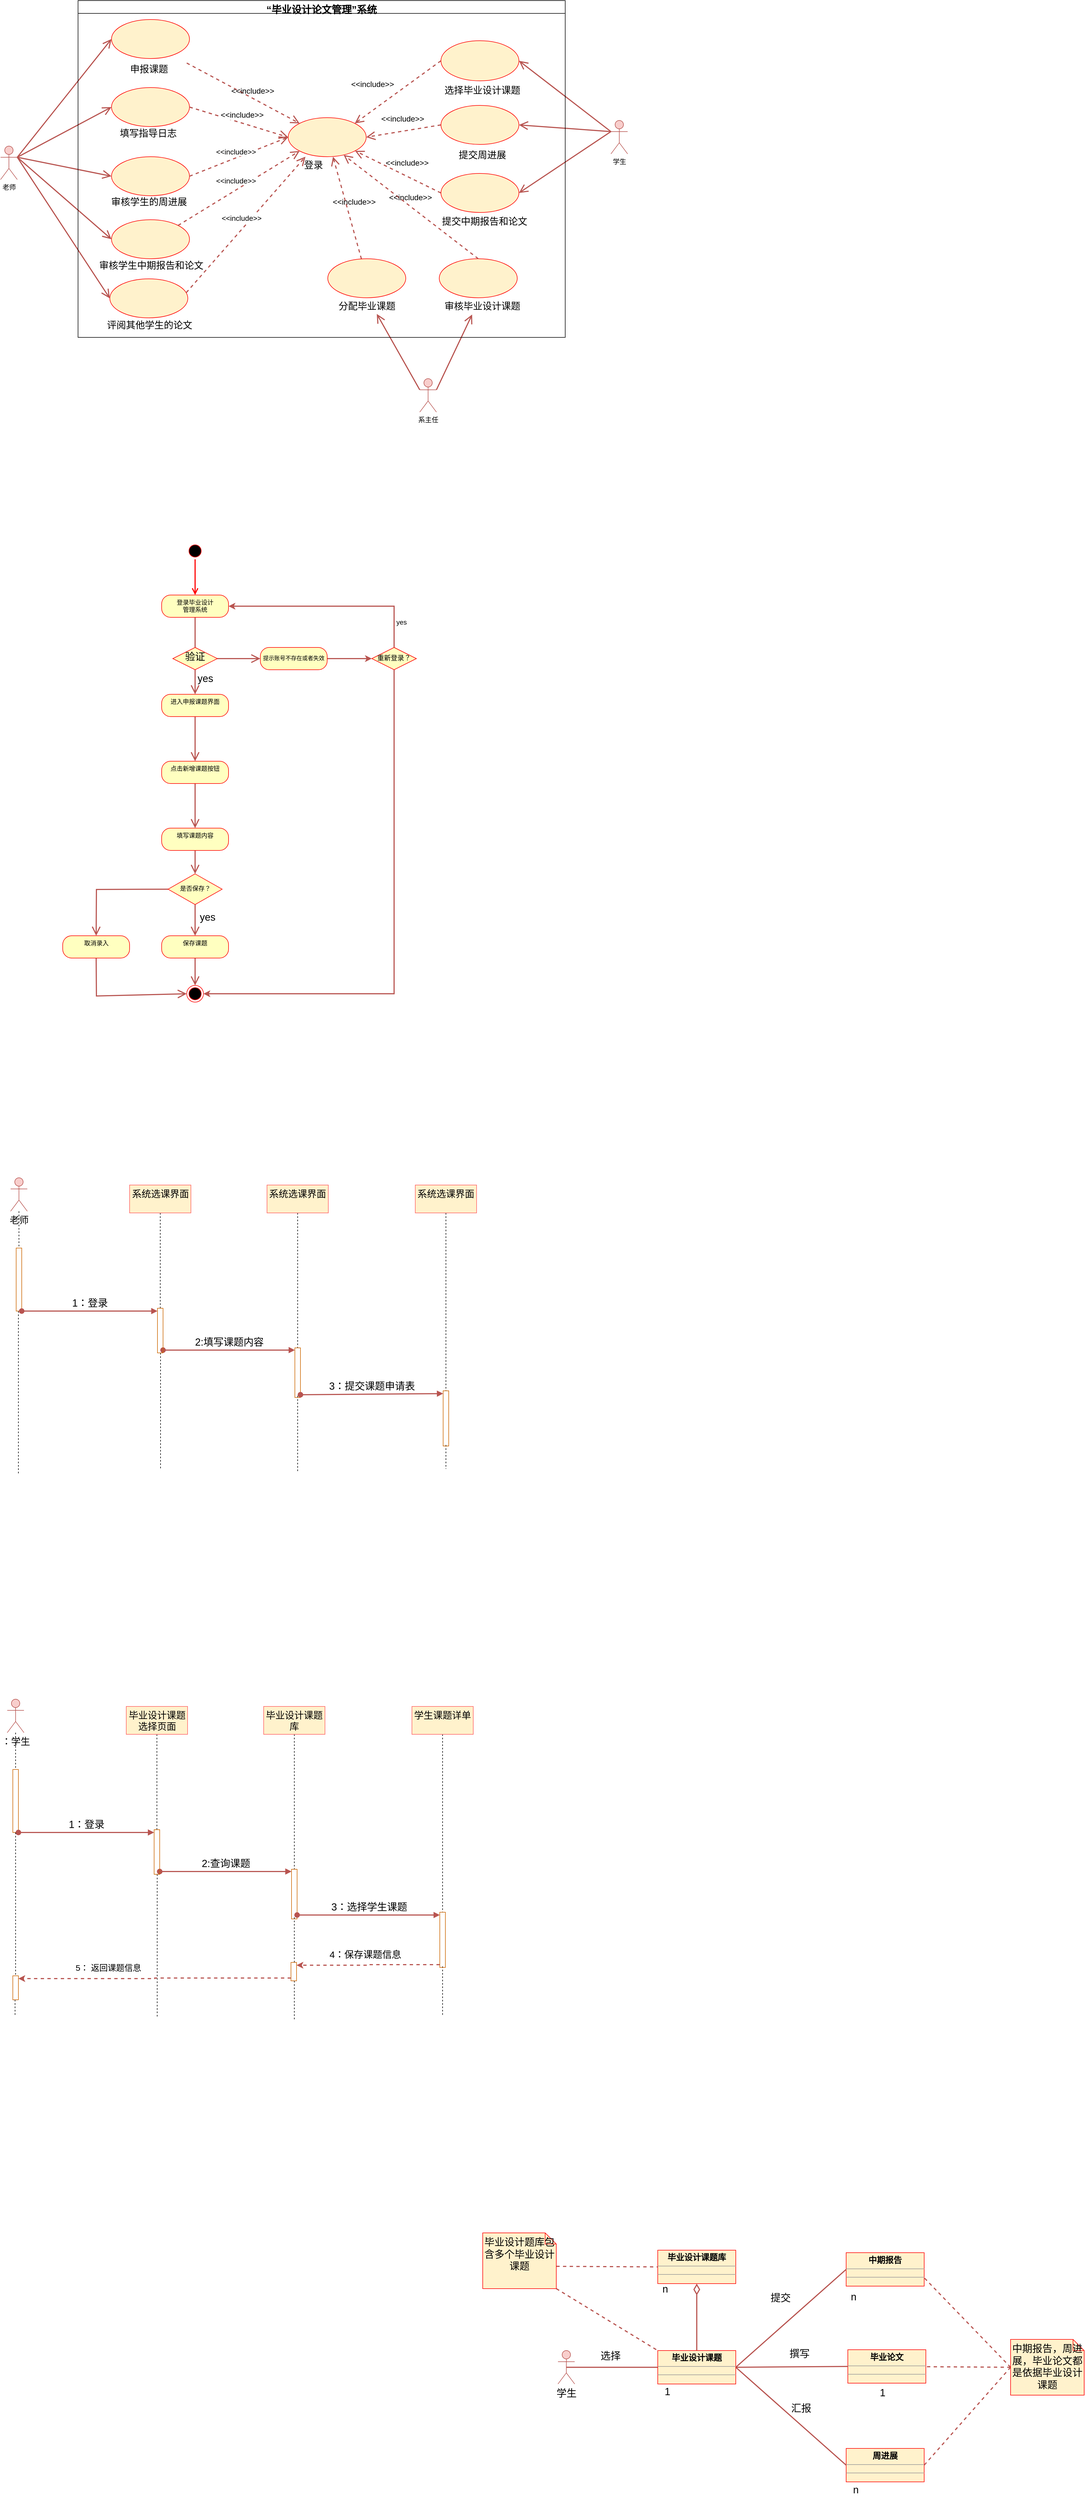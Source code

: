 <mxfile version="22.1.5" type="onedrive" pages="2">
  <diagram name="第 1 页" id="MpP4I6gVkizucNebOkAv">
    <mxGraphModel grid="0" page="1" gridSize="10" guides="1" tooltips="1" connect="1" arrows="1" fold="1" pageScale="1" pageWidth="20000" pageHeight="40000" math="0" shadow="0">
      <root>
        <mxCell id="0" />
        <mxCell id="1" parent="0" />
        <mxCell id="6Lgxc9Jcnkx1HR9WivYI-1" value="老师" style="shape=umlActor;verticalLabelPosition=bottom;verticalAlign=top;html=1;outlineConnect=0;fillColor=#f8cecc;strokeColor=#b85450;" vertex="1" parent="1">
          <mxGeometry x="145" y="373" width="30" height="60" as="geometry" />
        </mxCell>
        <mxCell id="6Lgxc9Jcnkx1HR9WivYI-5" value="" style="ellipse;whiteSpace=wrap;html=1;fillColor=#fff2cc;strokeColor=#FF0000;" vertex="1" parent="1">
          <mxGeometry x="344" y="146" width="140" height="70" as="geometry" />
        </mxCell>
        <mxCell id="6Lgxc9Jcnkx1HR9WivYI-7" value="" style="ellipse;whiteSpace=wrap;html=1;fillColor=#fff2cc;strokeColor=#FF0000;" vertex="1" parent="1">
          <mxGeometry x="344" y="268" width="140" height="70" as="geometry" />
        </mxCell>
        <mxCell id="6Lgxc9Jcnkx1HR9WivYI-8" value="" style="ellipse;whiteSpace=wrap;html=1;fillColor=#fff2cc;strokeColor=#FF0000;" vertex="1" parent="1">
          <mxGeometry x="344" y="392" width="140" height="70" as="geometry" />
        </mxCell>
        <mxCell id="6Lgxc9Jcnkx1HR9WivYI-9" value="" style="ellipse;whiteSpace=wrap;html=1;fillColor=#fff2cc;strokeColor=#FF0000;" vertex="1" parent="1">
          <mxGeometry x="344" y="505" width="140" height="70" as="geometry" />
        </mxCell>
        <mxCell id="6Lgxc9Jcnkx1HR9WivYI-10" value="" style="ellipse;whiteSpace=wrap;html=1;fillColor=#fff2cc;strokeColor=#FF0000;" vertex="1" parent="1">
          <mxGeometry x="341" y="611" width="140" height="70" as="geometry" />
        </mxCell>
        <mxCell id="6Lgxc9Jcnkx1HR9WivYI-11" value="" style="endArrow=open;endSize=12;dashed=1;html=1;rounded=0;entryX=0;entryY=0;entryDx=0;entryDy=0;fillColor=#f8cecc;strokeColor=#b85450;strokeWidth=2;" edge="1" parent="1" target="6Lgxc9Jcnkx1HR9WivYI-14">
          <mxGeometry x="0.087" y="19" width="160" relative="1" as="geometry">
            <mxPoint x="479" y="224" as="sourcePoint" />
            <mxPoint x="692" y="409" as="targetPoint" />
            <mxPoint as="offset" />
          </mxGeometry>
        </mxCell>
        <mxCell id="6Lgxc9Jcnkx1HR9WivYI-12" value="&amp;lt;&amp;lt;include&amp;gt;&amp;gt;" style="text;html=1;align=center;verticalAlign=middle;resizable=0;points=[];autosize=1;strokeColor=none;fillColor=none;strokeWidth=3;fontSize=14;" vertex="1" parent="1">
          <mxGeometry x="549" y="259" width="95" height="29" as="geometry" />
        </mxCell>
        <mxCell id="6Lgxc9Jcnkx1HR9WivYI-14" value="" style="ellipse;whiteSpace=wrap;html=1;fillColor=#fff2cc;strokeColor=#FF0000;" vertex="1" parent="1">
          <mxGeometry x="661" y="322" width="140" height="70" as="geometry" />
        </mxCell>
        <mxCell id="6Lgxc9Jcnkx1HR9WivYI-28" value="&lt;font style=&quot;font-size: 13px;&quot;&gt;&amp;lt;&amp;lt;include&amp;gt;&amp;gt;&lt;/font&gt;" style="endArrow=open;endSize=12;dashed=1;html=1;rounded=0;exitX=1;exitY=0;exitDx=0;exitDy=0;entryX=0;entryY=1;entryDx=0;entryDy=0;strokeColor=#b85450;fillColor=#f8cecc;strokeWidth=2;" edge="1" parent="1" source="6Lgxc9Jcnkx1HR9WivYI-9" target="6Lgxc9Jcnkx1HR9WivYI-14">
          <mxGeometry x="0.021" y="14" width="160" relative="1" as="geometry">
            <mxPoint x="774" y="379" as="sourcePoint" />
            <mxPoint x="934" y="379" as="targetPoint" />
            <mxPoint as="offset" />
          </mxGeometry>
        </mxCell>
        <mxCell id="6Lgxc9Jcnkx1HR9WivYI-29" value="&lt;font style=&quot;font-size: 13px;&quot;&gt;&amp;lt;&amp;lt;include&amp;gt;&amp;gt;&lt;/font&gt;" style="endArrow=open;endSize=12;dashed=1;html=1;rounded=0;exitX=1;exitY=0.5;exitDx=0;exitDy=0;entryX=0;entryY=0.5;entryDx=0;entryDy=0;strokeColor=#b85450;fillColor=#f8cecc;strokeWidth=2;" edge="1" parent="1" source="6Lgxc9Jcnkx1HR9WivYI-8" target="6Lgxc9Jcnkx1HR9WivYI-14">
          <mxGeometry x="-0.023" y="10" width="160" relative="1" as="geometry">
            <mxPoint x="471" y="485" as="sourcePoint" />
            <mxPoint x="691" y="392" as="targetPoint" />
            <mxPoint as="offset" />
          </mxGeometry>
        </mxCell>
        <mxCell id="6Lgxc9Jcnkx1HR9WivYI-31" value="&lt;font style=&quot;font-size: 14px;&quot;&gt;&amp;lt;&amp;lt;include&amp;gt;&amp;gt;&lt;/font&gt;" style="endArrow=open;endSize=12;dashed=1;html=1;rounded=0;exitX=1;exitY=0.5;exitDx=0;exitDy=0;entryX=0;entryY=0.5;entryDx=0;entryDy=0;strokeColor=#b85450;fillColor=#f8cecc;strokeWidth=2;" edge="1" parent="1" source="6Lgxc9Jcnkx1HR9WivYI-7" target="6Lgxc9Jcnkx1HR9WivYI-14">
          <mxGeometry x="0.021" y="14" width="160" relative="1" as="geometry">
            <mxPoint x="471" y="485" as="sourcePoint" />
            <mxPoint x="691" y="392" as="targetPoint" />
            <mxPoint as="offset" />
          </mxGeometry>
        </mxCell>
        <mxCell id="zAHappLqphE8D_-9Nf3t-5" style="edgeStyle=none;shape=connector;rounded=0;orthogonalLoop=1;jettySize=auto;html=1;dashed=1;labelBackgroundColor=default;strokeColor=#b85450;strokeWidth=2;align=center;verticalAlign=middle;fontFamily=Helvetica;fontSize=11;fontColor=default;endArrow=open;endFill=0;endSize=12;fillColor=#f8cecc;entryX=0.574;entryY=1;entryDx=0;entryDy=0;entryPerimeter=0;" edge="1" parent="1" source="6Lgxc9Jcnkx1HR9WivYI-32" target="6Lgxc9Jcnkx1HR9WivYI-14">
          <mxGeometry relative="1" as="geometry">
            <mxPoint x="738" y="398" as="targetPoint" />
          </mxGeometry>
        </mxCell>
        <mxCell id="6Lgxc9Jcnkx1HR9WivYI-32" value="" style="ellipse;whiteSpace=wrap;html=1;fillColor=#fff2cc;strokeColor=#FF0000;" vertex="1" parent="1">
          <mxGeometry x="732" y="575" width="140" height="70" as="geometry" />
        </mxCell>
        <mxCell id="zAHappLqphE8D_-9Nf3t-2" style="edgeStyle=none;shape=connector;rounded=0;orthogonalLoop=1;jettySize=auto;html=1;exitX=0;exitY=0.5;exitDx=0;exitDy=0;entryX=1;entryY=0;entryDx=0;entryDy=0;labelBackgroundColor=default;strokeColor=#b85450;align=center;verticalAlign=middle;fontFamily=Helvetica;fontSize=11;fontColor=default;endArrow=open;endFill=0;endSize=12;dashed=1;fillColor=#f8cecc;strokeWidth=2;" edge="1" parent="1" source="6Lgxc9Jcnkx1HR9WivYI-33" target="6Lgxc9Jcnkx1HR9WivYI-14">
          <mxGeometry relative="1" as="geometry" />
        </mxCell>
        <mxCell id="6Lgxc9Jcnkx1HR9WivYI-33" value="" style="ellipse;whiteSpace=wrap;html=1;fillColor=#fff2cc;strokeColor=#FF0000;" vertex="1" parent="1">
          <mxGeometry x="935" y="184" width="140" height="72" as="geometry" />
        </mxCell>
        <mxCell id="zAHappLqphE8D_-9Nf3t-3" style="edgeStyle=none;shape=connector;rounded=0;orthogonalLoop=1;jettySize=auto;html=1;exitX=0;exitY=0.5;exitDx=0;exitDy=0;entryX=1;entryY=0.5;entryDx=0;entryDy=0;dashed=1;labelBackgroundColor=default;strokeColor=#b85450;strokeWidth=2;align=center;verticalAlign=middle;fontFamily=Helvetica;fontSize=11;fontColor=default;endArrow=open;endFill=0;endSize=12;fillColor=#f8cecc;" edge="1" parent="1" source="6Lgxc9Jcnkx1HR9WivYI-34" target="6Lgxc9Jcnkx1HR9WivYI-14">
          <mxGeometry relative="1" as="geometry" />
        </mxCell>
        <mxCell id="6Lgxc9Jcnkx1HR9WivYI-34" value="" style="ellipse;whiteSpace=wrap;html=1;fillColor=#fff2cc;strokeColor=#FF0000;" vertex="1" parent="1">
          <mxGeometry x="935" y="300" width="140" height="70" as="geometry" />
        </mxCell>
        <mxCell id="zAHappLqphE8D_-9Nf3t-4" style="edgeStyle=none;shape=connector;rounded=0;orthogonalLoop=1;jettySize=auto;html=1;exitX=0;exitY=0.5;exitDx=0;exitDy=0;dashed=1;labelBackgroundColor=default;strokeColor=#b85450;strokeWidth=2;align=center;verticalAlign=middle;fontFamily=Helvetica;fontSize=11;fontColor=default;endArrow=open;endFill=0;endSize=12;fillColor=#f8cecc;" edge="1" parent="1" source="6Lgxc9Jcnkx1HR9WivYI-35" target="6Lgxc9Jcnkx1HR9WivYI-14">
          <mxGeometry relative="1" as="geometry" />
        </mxCell>
        <mxCell id="6Lgxc9Jcnkx1HR9WivYI-35" value="" style="ellipse;whiteSpace=wrap;html=1;fillColor=#fff2cc;strokeColor=#FF0000;" vertex="1" parent="1">
          <mxGeometry x="935" y="422" width="140" height="70" as="geometry" />
        </mxCell>
        <mxCell id="6Lgxc9Jcnkx1HR9WivYI-36" value="" style="ellipse;whiteSpace=wrap;html=1;fillColor=#fff2cc;strokeColor=#FF0000;" vertex="1" parent="1">
          <mxGeometry x="932" y="575" width="140" height="70" as="geometry" />
        </mxCell>
        <mxCell id="6Lgxc9Jcnkx1HR9WivYI-49" style="rounded=0;orthogonalLoop=1;jettySize=auto;html=1;exitX=0;exitY=0.333;exitDx=0;exitDy=0;exitPerimeter=0;endArrow=open;endFill=0;strokeColor=#b85450;fillColor=#f8cecc;endSize=12;strokeWidth=2;" edge="1" parent="1" source="6Lgxc9Jcnkx1HR9WivYI-37">
          <mxGeometry relative="1" as="geometry">
            <mxPoint x="820" y="674" as="targetPoint" />
          </mxGeometry>
        </mxCell>
        <mxCell id="6Lgxc9Jcnkx1HR9WivYI-37" value="系主任" style="shape=umlActor;verticalLabelPosition=bottom;verticalAlign=top;html=1;fillColor=#f8cecc;strokeColor=#b85450;" vertex="1" parent="1">
          <mxGeometry x="897" y="790" width="30" height="60" as="geometry" />
        </mxCell>
        <mxCell id="6Lgxc9Jcnkx1HR9WivYI-42" value="" style="endArrow=open;html=1;rounded=0;exitX=1;exitY=0.333;exitDx=0;exitDy=0;exitPerimeter=0;entryX=0;entryY=0.5;entryDx=0;entryDy=0;fillColor=#f8cecc;strokeColor=#b85450;endSize=12;strokeWidth=2;" edge="1" parent="1" source="6Lgxc9Jcnkx1HR9WivYI-1" target="6Lgxc9Jcnkx1HR9WivYI-5">
          <mxGeometry width="50" height="50" relative="1" as="geometry">
            <mxPoint x="422" y="507" as="sourcePoint" />
            <mxPoint x="472" y="457" as="targetPoint" />
          </mxGeometry>
        </mxCell>
        <mxCell id="6Lgxc9Jcnkx1HR9WivYI-43" value="" style="endArrow=open;html=1;rounded=0;exitX=1;exitY=0.333;exitDx=0;exitDy=0;exitPerimeter=0;entryX=0;entryY=0.5;entryDx=0;entryDy=0;strokeColor=#b85450;fillColor=#f8cecc;endSize=12;strokeWidth=2;" edge="1" parent="1" source="6Lgxc9Jcnkx1HR9WivYI-1" target="6Lgxc9Jcnkx1HR9WivYI-7">
          <mxGeometry width="50" height="50" relative="1" as="geometry">
            <mxPoint x="213" y="494" as="sourcePoint" />
            <mxPoint x="263" y="444" as="targetPoint" />
          </mxGeometry>
        </mxCell>
        <mxCell id="6Lgxc9Jcnkx1HR9WivYI-45" value="" style="endArrow=open;html=1;rounded=0;exitX=1;exitY=0.333;exitDx=0;exitDy=0;exitPerimeter=0;entryX=0;entryY=0.5;entryDx=0;entryDy=0;strokeColor=#b85450;fillColor=#f8cecc;endSize=12;strokeWidth=2;" edge="1" parent="1" source="6Lgxc9Jcnkx1HR9WivYI-1" target="6Lgxc9Jcnkx1HR9WivYI-8">
          <mxGeometry width="50" height="50" relative="1" as="geometry">
            <mxPoint x="457" y="505" as="sourcePoint" />
            <mxPoint x="507" y="455" as="targetPoint" />
          </mxGeometry>
        </mxCell>
        <mxCell id="6Lgxc9Jcnkx1HR9WivYI-46" value="" style="endArrow=open;html=1;rounded=0;exitX=1;exitY=0.333;exitDx=0;exitDy=0;exitPerimeter=0;entryX=0;entryY=0.5;entryDx=0;entryDy=0;strokeColor=#b85450;fillColor=#f8cecc;endSize=12;strokeWidth=2;" edge="1" parent="1" source="6Lgxc9Jcnkx1HR9WivYI-1" target="6Lgxc9Jcnkx1HR9WivYI-9">
          <mxGeometry width="50" height="50" relative="1" as="geometry">
            <mxPoint x="236" y="539" as="sourcePoint" />
            <mxPoint x="286" y="489" as="targetPoint" />
          </mxGeometry>
        </mxCell>
        <mxCell id="6Lgxc9Jcnkx1HR9WivYI-47" value="" style="endArrow=open;html=1;rounded=0;exitX=1;exitY=0.333;exitDx=0;exitDy=0;exitPerimeter=0;entryX=0;entryY=0.5;entryDx=0;entryDy=0;strokeColor=#b85450;fillColor=#f8cecc;endSize=12;strokeWidth=2;" edge="1" parent="1" source="6Lgxc9Jcnkx1HR9WivYI-1" target="6Lgxc9Jcnkx1HR9WivYI-10">
          <mxGeometry width="50" height="50" relative="1" as="geometry">
            <mxPoint x="210" y="612" as="sourcePoint" />
            <mxPoint x="260" y="562" as="targetPoint" />
          </mxGeometry>
        </mxCell>
        <mxCell id="zAHappLqphE8D_-9Nf3t-6" style="edgeStyle=none;shape=connector;rounded=0;orthogonalLoop=1;jettySize=auto;html=1;exitX=0.5;exitY=0;exitDx=0;exitDy=0;entryX=0.711;entryY=0.955;entryDx=0;entryDy=0;entryPerimeter=0;dashed=1;labelBackgroundColor=default;strokeColor=#b85450;strokeWidth=2;align=center;verticalAlign=middle;fontFamily=Helvetica;fontSize=11;fontColor=default;endArrow=open;endFill=0;endSize=12;fillColor=#f8cecc;" edge="1" parent="1" source="6Lgxc9Jcnkx1HR9WivYI-36" target="6Lgxc9Jcnkx1HR9WivYI-14">
          <mxGeometry relative="1" as="geometry" />
        </mxCell>
        <mxCell id="zAHappLqphE8D_-9Nf3t-17" style="edgeStyle=none;shape=connector;rounded=0;orthogonalLoop=1;jettySize=auto;html=1;exitX=0;exitY=0.333;exitDx=0;exitDy=0;exitPerimeter=0;entryX=1;entryY=0.5;entryDx=0;entryDy=0;labelBackgroundColor=default;strokeColor=#b85450;strokeWidth=2;align=center;verticalAlign=middle;fontFamily=Helvetica;fontSize=11;fontColor=default;endArrow=open;endSize=12;fillColor=#f8cecc;" edge="1" parent="1" source="zAHappLqphE8D_-9Nf3t-7" target="6Lgxc9Jcnkx1HR9WivYI-33">
          <mxGeometry relative="1" as="geometry" />
        </mxCell>
        <mxCell id="zAHappLqphE8D_-9Nf3t-18" style="edgeStyle=none;shape=connector;rounded=0;orthogonalLoop=1;jettySize=auto;html=1;exitX=0;exitY=0.333;exitDx=0;exitDy=0;exitPerimeter=0;entryX=1;entryY=0.5;entryDx=0;entryDy=0;labelBackgroundColor=default;strokeColor=#b85450;strokeWidth=2;align=center;verticalAlign=middle;fontFamily=Helvetica;fontSize=11;fontColor=default;endArrow=open;endSize=12;fillColor=#f8cecc;" edge="1" parent="1" source="zAHappLqphE8D_-9Nf3t-7" target="6Lgxc9Jcnkx1HR9WivYI-34">
          <mxGeometry relative="1" as="geometry" />
        </mxCell>
        <mxCell id="zAHappLqphE8D_-9Nf3t-19" style="edgeStyle=none;shape=connector;rounded=0;orthogonalLoop=1;jettySize=auto;html=1;exitX=0;exitY=0.333;exitDx=0;exitDy=0;exitPerimeter=0;entryX=1;entryY=0.5;entryDx=0;entryDy=0;labelBackgroundColor=default;strokeColor=#b85450;strokeWidth=2;align=center;verticalAlign=middle;fontFamily=Helvetica;fontSize=11;fontColor=default;endArrow=open;endSize=12;fillColor=#f8cecc;" edge="1" parent="1" source="zAHappLqphE8D_-9Nf3t-7" target="6Lgxc9Jcnkx1HR9WivYI-35">
          <mxGeometry relative="1" as="geometry" />
        </mxCell>
        <mxCell id="zAHappLqphE8D_-9Nf3t-7" value="学生" style="shape=umlActor;verticalLabelPosition=bottom;verticalAlign=top;html=1;fontFamily=Helvetica;fontSize=12;fontColor=default;fillColor=#f8cecc;strokeColor=#b85450;" vertex="1" parent="1">
          <mxGeometry x="1240" y="327" width="30" height="60" as="geometry" />
        </mxCell>
        <mxCell id="zAHappLqphE8D_-9Nf3t-9" value="&lt;font style=&quot;font-size: 17px;&quot;&gt;申报课题&lt;/font&gt;" style="text;html=1;align=center;verticalAlign=middle;resizable=0;points=[];autosize=1;strokeColor=none;fillColor=none;fontSize=11;fontFamily=Helvetica;fontColor=default;" vertex="1" parent="1">
          <mxGeometry x="368" y="220" width="86" height="32" as="geometry" />
        </mxCell>
        <mxCell id="zAHappLqphE8D_-9Nf3t-10" value="&lt;span style=&quot;color: rgb(0, 0, 0); font-family: Helvetica; font-style: normal; font-variant-ligatures: normal; font-variant-caps: normal; font-weight: 400; letter-spacing: normal; orphans: 2; text-align: center; text-indent: 0px; text-transform: none; widows: 2; word-spacing: 0px; -webkit-text-stroke-width: 0px; background-color: rgb(251, 251, 251); text-decoration-thickness: initial; text-decoration-style: initial; text-decoration-color: initial; float: none; display: inline !important;&quot;&gt;&lt;font style=&quot;font-size: 17px;&quot;&gt;填写指导日志&lt;/font&gt;&lt;/span&gt;" style="text;whiteSpace=wrap;html=1;fontSize=11;fontFamily=Helvetica;fontColor=default;" vertex="1" parent="1">
          <mxGeometry x="357" y="334" width="131" height="36" as="geometry" />
        </mxCell>
        <mxCell id="zAHappLqphE8D_-9Nf3t-11" value="&lt;font style=&quot;font-size: 17px;&quot;&gt;审核学生的周进展&lt;/font&gt;" style="text;html=1;align=center;verticalAlign=middle;resizable=0;points=[];autosize=1;strokeColor=none;fillColor=none;fontSize=11;fontFamily=Helvetica;fontColor=default;" vertex="1" parent="1">
          <mxGeometry x="334" y="458" width="154" height="32" as="geometry" />
        </mxCell>
        <mxCell id="zAHappLqphE8D_-9Nf3t-12" value="&lt;font style=&quot;font-size: 17px;&quot;&gt;审核学生中期报告和论文&lt;/font&gt;" style="text;html=1;align=center;verticalAlign=middle;resizable=0;points=[];autosize=1;strokeColor=none;fillColor=none;fontSize=11;fontFamily=Helvetica;fontColor=default;" vertex="1" parent="1">
          <mxGeometry x="312" y="572" width="205" height="32" as="geometry" />
        </mxCell>
        <mxCell id="zAHappLqphE8D_-9Nf3t-13" value="&lt;span style=&quot;color: rgb(0, 0, 0); font-family: Helvetica; font-style: normal; font-variant-ligatures: normal; font-variant-caps: normal; font-weight: 400; letter-spacing: normal; orphans: 2; text-align: center; text-indent: 0px; text-transform: none; widows: 2; word-spacing: 0px; -webkit-text-stroke-width: 0px; background-color: rgb(251, 251, 251); text-decoration-thickness: initial; text-decoration-style: initial; text-decoration-color: initial; float: none; display: inline !important;&quot;&gt;&lt;font style=&quot;font-size: 17px;&quot;&gt;评阅其他学生的论文&lt;/font&gt;&lt;/span&gt;" style="text;whiteSpace=wrap;html=1;fontSize=11;fontFamily=Helvetica;fontColor=default;" vertex="1" parent="1">
          <mxGeometry x="334" y="678" width="185.5" height="36" as="geometry" />
        </mxCell>
        <mxCell id="zAHappLqphE8D_-9Nf3t-14" value="&lt;font style=&quot;font-size: 17px;&quot;&gt;登录&lt;/font&gt;" style="text;html=1;align=center;verticalAlign=middle;resizable=0;points=[];autosize=1;strokeColor=none;fillColor=none;fontSize=11;fontFamily=Helvetica;fontColor=default;" vertex="1" parent="1">
          <mxGeometry x="680" y="392" width="52" height="32" as="geometry" />
        </mxCell>
        <mxCell id="zAHappLqphE8D_-9Nf3t-21" value="&lt;font style=&quot;font-size: 17px;&quot;&gt;选择毕业设计课题&lt;/font&gt;" style="text;html=1;align=center;verticalAlign=middle;resizable=0;points=[];autosize=1;strokeColor=none;fillColor=none;fontSize=11;fontFamily=Helvetica;fontColor=default;" vertex="1" parent="1">
          <mxGeometry x="932" y="258" width="154" height="32" as="geometry" />
        </mxCell>
        <mxCell id="zAHappLqphE8D_-9Nf3t-22" value="&lt;span style=&quot;color: rgb(0, 0, 0); font-family: Helvetica; font-style: normal; font-variant-ligatures: normal; font-variant-caps: normal; font-weight: 400; letter-spacing: normal; orphans: 2; text-align: center; text-indent: 0px; text-transform: none; widows: 2; word-spacing: 0px; -webkit-text-stroke-width: 0px; background-color: rgb(251, 251, 251); text-decoration-thickness: initial; text-decoration-style: initial; text-decoration-color: initial; float: none; display: inline !important;&quot;&gt;&lt;font style=&quot;font-size: 17px;&quot;&gt;提交周进展&lt;/font&gt;&lt;/span&gt;" style="text;whiteSpace=wrap;html=1;fontSize=11;fontFamily=Helvetica;fontColor=default;" vertex="1" parent="1">
          <mxGeometry x="964.997" y="373.003" width="88" height="36" as="geometry" />
        </mxCell>
        <mxCell id="zAHappLqphE8D_-9Nf3t-23" value="&lt;span style=&quot;color: rgb(0, 0, 0); font-family: Helvetica; font-style: normal; font-variant-ligatures: normal; font-variant-caps: normal; font-weight: 400; letter-spacing: normal; orphans: 2; text-align: center; text-indent: 0px; text-transform: none; widows: 2; word-spacing: 0px; -webkit-text-stroke-width: 0px; background-color: rgb(251, 251, 251); text-decoration-thickness: initial; text-decoration-style: initial; text-decoration-color: initial; float: none; display: inline !important;&quot;&gt;&lt;font style=&quot;font-size: 17px;&quot;&gt;提交中期报告和论文&lt;/font&gt;&lt;/span&gt;" style="text;whiteSpace=wrap;html=1;fontSize=11;fontFamily=Helvetica;fontColor=default;" vertex="1" parent="1">
          <mxGeometry x="935" y="492" width="170" height="36" as="geometry" />
        </mxCell>
        <mxCell id="zAHappLqphE8D_-9Nf3t-25" value="" style="edgeStyle=none;shape=connector;rounded=0;orthogonalLoop=1;jettySize=auto;html=1;exitX=1;exitY=0.333;exitDx=0;exitDy=0;exitPerimeter=0;labelBackgroundColor=default;strokeColor=#b85450;align=center;verticalAlign=middle;fontFamily=Helvetica;fontSize=11;fontColor=default;endArrow=open;endFill=0;fillColor=#f8cecc;endSize=12;strokeWidth=2;" edge="1" parent="1" source="6Lgxc9Jcnkx1HR9WivYI-37">
          <mxGeometry relative="1" as="geometry">
            <mxPoint x="927" y="762" as="sourcePoint" />
            <mxPoint x="991" y="675" as="targetPoint" />
          </mxGeometry>
        </mxCell>
        <mxCell id="zAHappLqphE8D_-9Nf3t-26" value="&lt;font style=&quot;font-size: 17px;&quot;&gt;审核毕业设计课题&lt;/font&gt;" style="text;html=1;align=center;verticalAlign=middle;resizable=0;points=[];autosize=1;strokeColor=none;fillColor=none;fontSize=11;fontFamily=Helvetica;fontColor=default;" vertex="1" parent="1">
          <mxGeometry x="932" y="645" width="154" height="32" as="geometry" />
        </mxCell>
        <mxCell id="zAHappLqphE8D_-9Nf3t-27" value="&lt;font style=&quot;font-size: 17px;&quot;&gt;分配毕业课题&lt;/font&gt;" style="text;html=1;align=center;verticalAlign=middle;resizable=0;points=[];autosize=1;strokeColor=none;fillColor=none;fontSize=11;fontFamily=Helvetica;fontColor=default;" vertex="1" parent="1">
          <mxGeometry x="742" y="645" width="120" height="32" as="geometry" />
        </mxCell>
        <mxCell id="zAHappLqphE8D_-9Nf3t-28" value="&amp;lt;&amp;lt;include&amp;gt;&amp;gt;" style="text;html=1;align=center;verticalAlign=middle;resizable=0;points=[];autosize=1;strokeColor=none;fillColor=none;strokeWidth=3;fontSize=14;" vertex="1" parent="1">
          <mxGeometry x="764" y="247" width="95" height="29" as="geometry" />
        </mxCell>
        <mxCell id="zAHappLqphE8D_-9Nf3t-31" value="&amp;lt;&amp;lt;include&amp;gt;&amp;gt;" style="text;html=1;align=center;verticalAlign=middle;resizable=0;points=[];autosize=1;strokeColor=none;fillColor=none;strokeWidth=3;fontSize=14;" vertex="1" parent="1">
          <mxGeometry x="818" y="309" width="95" height="29" as="geometry" />
        </mxCell>
        <mxCell id="zAHappLqphE8D_-9Nf3t-32" value="&amp;lt;&amp;lt;include&amp;gt;&amp;gt;" style="text;html=1;align=center;verticalAlign=middle;resizable=0;points=[];autosize=1;strokeColor=none;fillColor=none;strokeWidth=3;fontSize=14;" vertex="1" parent="1">
          <mxGeometry x="826" y="388.5" width="95" height="29" as="geometry" />
        </mxCell>
        <mxCell id="zAHappLqphE8D_-9Nf3t-33" value="&amp;lt;&amp;lt;include&amp;gt;&amp;gt;" style="text;html=1;align=center;verticalAlign=middle;resizable=0;points=[];autosize=1;strokeColor=none;fillColor=none;strokeWidth=3;fontSize=14;" vertex="1" parent="1">
          <mxGeometry x="832" y="450" width="95" height="29" as="geometry" />
        </mxCell>
        <mxCell id="zAHappLqphE8D_-9Nf3t-34" value="&amp;lt;&amp;lt;include&amp;gt;&amp;gt;" style="text;html=1;align=center;verticalAlign=middle;resizable=0;points=[];autosize=1;strokeColor=none;fillColor=none;strokeWidth=3;fontSize=14;" vertex="1" parent="1">
          <mxGeometry x="731" y="458" width="95" height="29" as="geometry" />
        </mxCell>
        <mxCell id="zAHappLqphE8D_-9Nf3t-35" value="" style="ellipse;html=1;shape=startState;fillColor=#000000;strokeColor=#ff0000;align=left;verticalAlign=top;fontFamily=Helvetica;fontSize=11;fontColor=default;" vertex="1" parent="1">
          <mxGeometry x="479" y="1084" width="30" height="30" as="geometry" />
        </mxCell>
        <mxCell id="zAHappLqphE8D_-9Nf3t-36" value="" style="edgeStyle=orthogonalEdgeStyle;html=1;verticalAlign=bottom;endArrow=open;endSize=8;strokeColor=#ff0000;rounded=0;labelBackgroundColor=default;strokeWidth=2;align=center;fontFamily=Helvetica;fontSize=11;fontColor=default;fillColor=#f8cecc;shape=connector;entryX=0.5;entryY=0;entryDx=0;entryDy=0;" edge="1" parent="1" source="zAHappLqphE8D_-9Nf3t-35" target="zAHappLqphE8D_-9Nf3t-38">
          <mxGeometry relative="1" as="geometry">
            <mxPoint x="487" y="1232" as="targetPoint" />
          </mxGeometry>
        </mxCell>
        <mxCell id="zAHappLqphE8D_-9Nf3t-167" style="edgeStyle=none;shape=connector;curved=0;rounded=0;orthogonalLoop=1;jettySize=auto;html=1;exitX=0.5;exitY=1;exitDx=0;exitDy=0;entryX=0.5;entryY=0;entryDx=0;entryDy=0;labelBackgroundColor=default;strokeColor=#b85450;strokeWidth=2;align=center;verticalAlign=bottom;fontFamily=Helvetica;fontSize=18;fontColor=default;startArrow=none;startFill=0;endArrow=none;endFill=0;startSize=2;endSize=15;fillColor=#f8cecc;" edge="1" parent="1" source="zAHappLqphE8D_-9Nf3t-38" target="zAHappLqphE8D_-9Nf3t-164">
          <mxGeometry relative="1" as="geometry" />
        </mxCell>
        <mxCell id="zAHappLqphE8D_-9Nf3t-38" value="登录毕业设计&lt;br style=&quot;font-size: 13px;&quot;&gt;管理系统" style="rounded=1;whiteSpace=wrap;html=1;arcSize=40;fontColor=#000000;fillColor=#ffffc0;strokeColor=#ff0000;align=center;verticalAlign=top;fontFamily=Helvetica;fontSize=11;" vertex="1" parent="1">
          <mxGeometry x="434" y="1178" width="120" height="40" as="geometry" />
        </mxCell>
        <mxCell id="zAHappLqphE8D_-9Nf3t-44" value="" style="edgeStyle=none;shape=connector;rounded=0;orthogonalLoop=1;jettySize=auto;html=1;labelBackgroundColor=default;strokeColor=#b85450;strokeWidth=2;align=center;verticalAlign=middle;fontFamily=Helvetica;fontSize=11;fontColor=default;endArrow=open;endSize=12;fillColor=#f8cecc;" edge="1" parent="1" source="zAHappLqphE8D_-9Nf3t-41" target="zAHappLqphE8D_-9Nf3t-43">
          <mxGeometry relative="1" as="geometry" />
        </mxCell>
        <mxCell id="zAHappLqphE8D_-9Nf3t-41" value="进入申报课题界面" style="rounded=1;whiteSpace=wrap;html=1;arcSize=40;fontColor=#000000;fillColor=#ffffc0;strokeColor=#ff0000;align=center;verticalAlign=top;fontFamily=Helvetica;fontSize=11;" vertex="1" parent="1">
          <mxGeometry x="434" y="1356" width="120" height="40" as="geometry" />
        </mxCell>
        <mxCell id="zAHappLqphE8D_-9Nf3t-46" value="" style="edgeStyle=none;shape=connector;rounded=0;orthogonalLoop=1;jettySize=auto;html=1;labelBackgroundColor=default;strokeColor=#b85450;strokeWidth=2;align=center;verticalAlign=middle;fontFamily=Helvetica;fontSize=11;fontColor=default;endArrow=open;endSize=12;fillColor=#f8cecc;" edge="1" parent="1" source="zAHappLqphE8D_-9Nf3t-43" target="zAHappLqphE8D_-9Nf3t-45">
          <mxGeometry relative="1" as="geometry" />
        </mxCell>
        <mxCell id="zAHappLqphE8D_-9Nf3t-43" value="点击新增课题按钮" style="rounded=1;whiteSpace=wrap;html=1;arcSize=40;fontColor=#000000;fillColor=#ffffc0;strokeColor=#ff0000;align=center;verticalAlign=top;fontFamily=Helvetica;fontSize=11;" vertex="1" parent="1">
          <mxGeometry x="434" y="1476" width="120" height="40" as="geometry" />
        </mxCell>
        <mxCell id="zAHappLqphE8D_-9Nf3t-52" style="edgeStyle=none;shape=connector;rounded=0;orthogonalLoop=1;jettySize=auto;html=1;exitX=0.5;exitY=1;exitDx=0;exitDy=0;entryX=0.5;entryY=0;entryDx=0;entryDy=0;labelBackgroundColor=default;strokeColor=#b85450;strokeWidth=2;align=center;verticalAlign=middle;fontFamily=Helvetica;fontSize=11;fontColor=default;endArrow=open;endSize=12;fillColor=#f8cecc;" edge="1" parent="1" source="zAHappLqphE8D_-9Nf3t-45" target="zAHappLqphE8D_-9Nf3t-49">
          <mxGeometry relative="1" as="geometry" />
        </mxCell>
        <mxCell id="zAHappLqphE8D_-9Nf3t-45" value="填写课题内容" style="rounded=1;whiteSpace=wrap;html=1;arcSize=40;fontColor=#000000;fillColor=#ffffc0;strokeColor=#ff0000;align=center;verticalAlign=top;fontFamily=Helvetica;fontSize=11;" vertex="1" parent="1">
          <mxGeometry x="434" y="1596" width="120" height="40" as="geometry" />
        </mxCell>
        <mxCell id="zAHappLqphE8D_-9Nf3t-61" style="edgeStyle=none;shape=connector;rounded=0;orthogonalLoop=1;jettySize=auto;html=1;exitX=0.5;exitY=1;exitDx=0;exitDy=0;labelBackgroundColor=default;strokeColor=#b85450;strokeWidth=2;align=center;verticalAlign=middle;fontFamily=Helvetica;fontSize=11;fontColor=default;endArrow=open;endSize=12;fillColor=#f8cecc;" edge="1" parent="1" source="zAHappLqphE8D_-9Nf3t-49" target="zAHappLqphE8D_-9Nf3t-59">
          <mxGeometry relative="1" as="geometry" />
        </mxCell>
        <mxCell id="zAHappLqphE8D_-9Nf3t-178" style="edgeStyle=none;shape=connector;curved=0;rounded=0;orthogonalLoop=1;jettySize=auto;html=1;exitX=0;exitY=0.5;exitDx=0;exitDy=0;labelBackgroundColor=default;strokeColor=#b85450;strokeWidth=2;align=center;verticalAlign=bottom;fontFamily=Helvetica;fontSize=18;fontColor=default;startArrow=none;startFill=0;endArrow=open;endFill=0;startSize=12;endSize=12;fillColor=#f8cecc;entryX=0.5;entryY=0;entryDx=0;entryDy=0;" edge="1" parent="1" source="zAHappLqphE8D_-9Nf3t-49" target="zAHappLqphE8D_-9Nf3t-177">
          <mxGeometry relative="1" as="geometry">
            <mxPoint x="245.653" y="1705.857" as="targetPoint" />
            <Array as="points">
              <mxPoint x="317" y="1706" />
            </Array>
          </mxGeometry>
        </mxCell>
        <mxCell id="zAHappLqphE8D_-9Nf3t-49" value="&lt;div style=&quot;&quot;&gt;&lt;br&gt;&lt;/div&gt;&lt;div style=&quot;&quot;&gt;是否保存？&lt;/div&gt;" style="rhombus;whiteSpace=wrap;html=1;fontColor=#000000;fillColor=#ffffc0;strokeColor=#ff0000;align=center;verticalAlign=top;fontFamily=Helvetica;fontSize=11;" vertex="1" parent="1">
          <mxGeometry x="445.5" y="1678" width="97" height="55" as="geometry" />
        </mxCell>
        <mxCell id="zAHappLqphE8D_-9Nf3t-65" style="edgeStyle=none;shape=connector;rounded=0;orthogonalLoop=1;jettySize=auto;html=1;exitX=0.5;exitY=1;exitDx=0;exitDy=0;entryX=0.5;entryY=0;entryDx=0;entryDy=0;labelBackgroundColor=default;strokeColor=#b85450;strokeWidth=2;align=center;verticalAlign=middle;fontFamily=Helvetica;fontSize=11;fontColor=default;endArrow=open;endSize=12;fillColor=#f8cecc;" edge="1" parent="1" source="zAHappLqphE8D_-9Nf3t-59" target="zAHappLqphE8D_-9Nf3t-62">
          <mxGeometry relative="1" as="geometry" />
        </mxCell>
        <mxCell id="zAHappLqphE8D_-9Nf3t-59" value="保存课题" style="rounded=1;whiteSpace=wrap;html=1;arcSize=40;fontColor=#000000;fillColor=#ffffc0;strokeColor=#ff0000;align=center;verticalAlign=top;fontFamily=Helvetica;fontSize=11;" vertex="1" parent="1">
          <mxGeometry x="434" y="1789" width="120" height="40" as="geometry" />
        </mxCell>
        <mxCell id="zAHappLqphE8D_-9Nf3t-62" value="" style="ellipse;html=1;shape=endState;fillColor=#000000;strokeColor=#ff0000;align=left;verticalAlign=top;fontFamily=Helvetica;fontSize=11;fontColor=default;" vertex="1" parent="1">
          <mxGeometry x="479" y="1878" width="30" height="30" as="geometry" />
        </mxCell>
        <mxCell id="zAHappLqphE8D_-9Nf3t-105" style="edgeStyle=none;shape=connector;curved=0;rounded=0;orthogonalLoop=1;jettySize=auto;html=1;dashed=1;labelBackgroundColor=default;strokeColor=#000000;strokeWidth=1;align=center;verticalAlign=bottom;fontFamily=Helvetica;fontSize=18;fontColor=default;startArrow=none;startFill=0;endArrow=none;endFill=0;startSize=8;fillColor=#f8cecc;" edge="1" parent="1" source="zAHappLqphE8D_-9Nf3t-66" target="zAHappLqphE8D_-9Nf3t-72">
          <mxGeometry relative="1" as="geometry" />
        </mxCell>
        <mxCell id="zAHappLqphE8D_-9Nf3t-66" value="老师" style="shape=umlActor;verticalLabelPosition=bottom;verticalAlign=top;html=1;align=center;fontFamily=Helvetica;fontSize=17;fillColor=#f8cecc;strokeColor=#b85450;" vertex="1" parent="1">
          <mxGeometry x="163" y="2223" width="30" height="60" as="geometry" />
        </mxCell>
        <mxCell id="zAHappLqphE8D_-9Nf3t-104" style="edgeStyle=none;shape=connector;curved=0;rounded=0;orthogonalLoop=1;jettySize=auto;html=1;exitX=0.5;exitY=1;exitDx=0;exitDy=0;labelBackgroundColor=default;strokeColor=#000000;strokeWidth=1;align=center;verticalAlign=bottom;fontFamily=Helvetica;fontSize=18;fontColor=default;startArrow=none;startFill=0;endArrow=none;startSize=8;fillColor=#f8cecc;dashed=1;endFill=0;" edge="1" parent="1" source="zAHappLqphE8D_-9Nf3t-67" target="zAHappLqphE8D_-9Nf3t-74">
          <mxGeometry relative="1" as="geometry" />
        </mxCell>
        <mxCell id="zAHappLqphE8D_-9Nf3t-67" value="系统选课界面" style="html=1;whiteSpace=wrap;align=center;verticalAlign=top;fontFamily=Helvetica;fontSize=17;fillColor=#fff2cc;strokeColor=#FF6666;" vertex="1" parent="1">
          <mxGeometry x="376.5" y="2236" width="110" height="50" as="geometry" />
        </mxCell>
        <mxCell id="zAHappLqphE8D_-9Nf3t-108" style="edgeStyle=none;shape=connector;curved=0;rounded=0;orthogonalLoop=1;jettySize=auto;html=1;dashed=1;labelBackgroundColor=default;strokeColor=#000000;strokeWidth=1;align=center;verticalAlign=bottom;fontFamily=Helvetica;fontSize=18;fontColor=default;startArrow=none;startFill=0;endArrow=none;endFill=0;startSize=8;fillColor=#f8cecc;" edge="1" parent="1" source="zAHappLqphE8D_-9Nf3t-72">
          <mxGeometry relative="1" as="geometry">
            <mxPoint x="177" y="2755" as="targetPoint" />
          </mxGeometry>
        </mxCell>
        <mxCell id="zAHappLqphE8D_-9Nf3t-72" value="" style="html=1;points=[[0,0,0,0,5],[0,1,0,0,-5],[1,0,0,0,5],[1,1,0,0,-5]];perimeter=orthogonalPerimeter;outlineConnect=0;targetShapes=umlLifeline;portConstraint=eastwest;newEdgeStyle={&quot;curved&quot;:0,&quot;rounded&quot;:0};align=left;verticalAlign=top;fontFamily=Helvetica;fontSize=11;fontColor=default;fillColor=none;gradientColor=none;strokeColor=#CC6600;" vertex="1" parent="1">
          <mxGeometry x="173" y="2349" width="10" height="113" as="geometry" />
        </mxCell>
        <mxCell id="zAHappLqphE8D_-9Nf3t-106" style="edgeStyle=none;shape=connector;curved=0;rounded=0;orthogonalLoop=1;jettySize=auto;html=1;exitX=0.5;exitY=1;exitDx=0;exitDy=0;dashed=1;labelBackgroundColor=default;strokeColor=#000000;strokeWidth=1;align=center;verticalAlign=bottom;fontFamily=Helvetica;fontSize=18;fontColor=default;startArrow=none;startFill=0;endArrow=none;endFill=0;startSize=8;fillColor=#f8cecc;" edge="1" parent="1" source="zAHappLqphE8D_-9Nf3t-80" target="zAHappLqphE8D_-9Nf3t-81">
          <mxGeometry relative="1" as="geometry" />
        </mxCell>
        <mxCell id="zAHappLqphE8D_-9Nf3t-80" value="系统选课界面" style="html=1;whiteSpace=wrap;align=center;verticalAlign=top;fontFamily=Helvetica;fontSize=17;fillColor=#fff2cc;strokeColor=#FF6666;" vertex="1" parent="1">
          <mxGeometry x="623" y="2236" width="110" height="50" as="geometry" />
        </mxCell>
        <mxCell id="zAHappLqphE8D_-9Nf3t-110" style="edgeStyle=none;shape=connector;curved=0;rounded=0;orthogonalLoop=1;jettySize=auto;html=1;dashed=1;labelBackgroundColor=default;strokeColor=#000000;strokeWidth=1;align=center;verticalAlign=bottom;fontFamily=Helvetica;fontSize=18;fontColor=default;startArrow=none;startFill=0;endArrow=none;endFill=0;startSize=8;fillColor=#f8cecc;" edge="1" parent="1">
          <mxGeometry relative="1" as="geometry">
            <mxPoint x="678" y="2751" as="targetPoint" />
            <mxPoint x="678" y="2614" as="sourcePoint" />
          </mxGeometry>
        </mxCell>
        <mxCell id="zAHappLqphE8D_-9Nf3t-81" value="" style="html=1;points=[[0,0,0,0,5],[0,1,0,0,-5],[1,0,0,0,5],[1,1,0,0,-5]];perimeter=orthogonalPerimeter;outlineConnect=0;targetShapes=umlLifeline;portConstraint=eastwest;newEdgeStyle={&quot;curved&quot;:0,&quot;rounded&quot;:0};align=left;verticalAlign=top;fontFamily=Helvetica;fontSize=11;fontColor=default;fillColor=none;gradientColor=none;strokeColor=#CC6600;" vertex="1" parent="1">
          <mxGeometry x="673" y="2528" width="10" height="89" as="geometry" />
        </mxCell>
        <mxCell id="zAHappLqphE8D_-9Nf3t-107" style="edgeStyle=none;shape=connector;curved=0;rounded=0;orthogonalLoop=1;jettySize=auto;html=1;exitX=0.5;exitY=1;exitDx=0;exitDy=0;dashed=1;labelBackgroundColor=default;strokeColor=#000000;strokeWidth=1;align=center;verticalAlign=bottom;fontFamily=Helvetica;fontSize=18;fontColor=default;startArrow=none;startFill=0;endArrow=none;endFill=0;startSize=8;fillColor=#f8cecc;" edge="1" parent="1" source="zAHappLqphE8D_-9Nf3t-85" target="zAHappLqphE8D_-9Nf3t-86">
          <mxGeometry relative="1" as="geometry" />
        </mxCell>
        <mxCell id="zAHappLqphE8D_-9Nf3t-85" value="系统选课界面" style="html=1;whiteSpace=wrap;align=center;verticalAlign=top;fontFamily=Helvetica;fontSize=17;fillColor=#fff2cc;strokeColor=#FF6666;" vertex="1" parent="1">
          <mxGeometry x="889" y="2236" width="110" height="50" as="geometry" />
        </mxCell>
        <mxCell id="zAHappLqphE8D_-9Nf3t-111" style="edgeStyle=none;shape=connector;curved=0;rounded=0;orthogonalLoop=1;jettySize=auto;html=1;dashed=1;labelBackgroundColor=default;strokeColor=#000000;strokeWidth=1;align=center;verticalAlign=bottom;fontFamily=Helvetica;fontSize=18;fontColor=default;startArrow=none;startFill=0;endArrow=none;endFill=0;startSize=8;fillColor=#f8cecc;" edge="1" parent="1">
          <mxGeometry relative="1" as="geometry">
            <mxPoint x="944" y="2745" as="targetPoint" />
            <mxPoint x="944" y="2702" as="sourcePoint" />
          </mxGeometry>
        </mxCell>
        <mxCell id="zAHappLqphE8D_-9Nf3t-86" value="" style="html=1;points=[[0,0,0,0,5],[0,1,0,0,-5],[1,0,0,0,5],[1,1,0,0,-5]];perimeter=orthogonalPerimeter;outlineConnect=0;targetShapes=umlLifeline;portConstraint=eastwest;newEdgeStyle={&quot;curved&quot;:0,&quot;rounded&quot;:0};align=left;verticalAlign=top;fontFamily=Helvetica;fontSize=11;fontColor=default;fillColor=none;gradientColor=none;strokeColor=#CC6600;" vertex="1" parent="1">
          <mxGeometry x="939" y="2605" width="10" height="99" as="geometry" />
        </mxCell>
        <mxCell id="zAHappLqphE8D_-9Nf3t-92" value="1：登录" style="html=1;verticalAlign=bottom;startArrow=oval;startFill=1;endArrow=block;startSize=8;curved=0;rounded=0;labelBackgroundColor=default;strokeColor=#b85450;strokeWidth=2;align=center;fontFamily=Helvetica;fontSize=18;fontColor=default;fillColor=#f8cecc;shape=connector;entryX=0;entryY=0;entryDx=0;entryDy=5;entryPerimeter=0;" edge="1" parent="1" source="zAHappLqphE8D_-9Nf3t-72" target="zAHappLqphE8D_-9Nf3t-74">
          <mxGeometry width="60" relative="1" as="geometry">
            <mxPoint x="173" y="2460" as="sourcePoint" />
            <mxPoint x="273" y="2507" as="targetPoint" />
          </mxGeometry>
        </mxCell>
        <mxCell id="zAHappLqphE8D_-9Nf3t-97" value="2:填写课题内容" style="html=1;verticalAlign=bottom;startArrow=oval;startFill=1;endArrow=block;startSize=8;curved=0;rounded=0;labelBackgroundColor=default;strokeColor=#b85450;strokeWidth=2;align=center;fontFamily=Helvetica;fontSize=18;fontColor=default;fillColor=#f8cecc;shape=connector;exitX=1;exitY=1;exitDx=0;exitDy=-5;exitPerimeter=0;" edge="1" parent="1" source="zAHappLqphE8D_-9Nf3t-74" target="zAHappLqphE8D_-9Nf3t-81">
          <mxGeometry x="0.003" width="60" relative="1" as="geometry">
            <mxPoint x="472" y="2558" as="sourcePoint" />
            <mxPoint x="532" y="2558" as="targetPoint" />
            <mxPoint as="offset" />
          </mxGeometry>
        </mxCell>
        <mxCell id="zAHappLqphE8D_-9Nf3t-98" value="3：提交课题申请表" style="html=1;verticalAlign=bottom;startArrow=oval;startFill=1;endArrow=block;startSize=8;curved=0;rounded=0;labelBackgroundColor=default;strokeColor=#b85450;strokeWidth=2;align=center;fontFamily=Helvetica;fontSize=18;fontColor=default;fillColor=#f8cecc;shape=connector;exitX=1;exitY=1;exitDx=0;exitDy=-5;exitPerimeter=0;entryX=0;entryY=0;entryDx=0;entryDy=5;entryPerimeter=0;" edge="1" parent="1" source="zAHappLqphE8D_-9Nf3t-81" target="zAHappLqphE8D_-9Nf3t-86">
          <mxGeometry x="0.003" width="60" relative="1" as="geometry">
            <mxPoint x="700" y="2626" as="sourcePoint" />
            <mxPoint x="941" y="2612" as="targetPoint" />
            <mxPoint as="offset" />
          </mxGeometry>
        </mxCell>
        <mxCell id="zAHappLqphE8D_-9Nf3t-100" style="edgeStyle=none;shape=connector;curved=0;rounded=0;orthogonalLoop=1;jettySize=auto;html=1;exitX=0;exitY=1;exitDx=0;exitDy=-5;exitPerimeter=0;labelBackgroundColor=default;strokeColor=#b85450;strokeWidth=2;align=center;verticalAlign=bottom;fontFamily=Helvetica;fontSize=18;fontColor=default;startArrow=oval;startFill=1;endArrow=block;startSize=8;fillColor=#f8cecc;" edge="1" parent="1" source="zAHappLqphE8D_-9Nf3t-72" target="zAHappLqphE8D_-9Nf3t-72">
          <mxGeometry relative="1" as="geometry" />
        </mxCell>
        <mxCell id="zAHappLqphE8D_-9Nf3t-109" style="edgeStyle=none;shape=connector;curved=0;rounded=0;orthogonalLoop=1;jettySize=auto;html=1;dashed=1;labelBackgroundColor=default;strokeColor=#000000;strokeWidth=1;align=center;verticalAlign=bottom;fontFamily=Helvetica;fontSize=18;fontColor=default;startArrow=none;startFill=0;endArrow=none;endFill=0;startSize=8;fillColor=#f8cecc;" edge="1" parent="1" source="zAHappLqphE8D_-9Nf3t-74">
          <mxGeometry relative="1" as="geometry">
            <mxPoint x="432" y="2744" as="targetPoint" />
          </mxGeometry>
        </mxCell>
        <mxCell id="zAHappLqphE8D_-9Nf3t-74" value="" style="html=1;points=[[0,0,0,0,5],[0,1,0,0,-5],[1,0,0,0,5],[1,1,0,0,-5]];perimeter=orthogonalPerimeter;outlineConnect=0;targetShapes=umlLifeline;portConstraint=eastwest;newEdgeStyle={&quot;curved&quot;:0,&quot;rounded&quot;:0};align=left;verticalAlign=top;fontFamily=Helvetica;fontSize=11;fontColor=default;fillColor=none;gradientColor=none;strokeColor=#CC6600;" vertex="1" parent="1">
          <mxGeometry x="426.5" y="2457" width="10" height="80" as="geometry" />
        </mxCell>
        <mxCell id="zAHappLqphE8D_-9Nf3t-112" style="edgeStyle=none;shape=connector;curved=0;rounded=0;orthogonalLoop=1;jettySize=auto;html=1;dashed=1;labelBackgroundColor=default;strokeColor=#000000;strokeWidth=1;align=center;verticalAlign=bottom;fontFamily=Helvetica;fontSize=18;fontColor=default;startArrow=none;startFill=0;endArrow=none;endFill=0;startSize=8;fillColor=#f8cecc;" edge="1" parent="1" source="zAHappLqphE8D_-9Nf3t-113" target="zAHappLqphE8D_-9Nf3t-117">
          <mxGeometry relative="1" as="geometry" />
        </mxCell>
        <mxCell id="zAHappLqphE8D_-9Nf3t-113" value="：学生" style="shape=umlActor;verticalLabelPosition=bottom;verticalAlign=top;html=1;align=center;fontFamily=Helvetica;fontSize=17;fillColor=#f8cecc;strokeColor=#b85450;" vertex="1" parent="1">
          <mxGeometry x="157" y="3158" width="30" height="60" as="geometry" />
        </mxCell>
        <mxCell id="zAHappLqphE8D_-9Nf3t-114" style="edgeStyle=none;shape=connector;curved=0;rounded=0;orthogonalLoop=1;jettySize=auto;html=1;exitX=0.5;exitY=1;exitDx=0;exitDy=0;labelBackgroundColor=default;strokeColor=#000000;strokeWidth=1;align=center;verticalAlign=bottom;fontFamily=Helvetica;fontSize=18;fontColor=default;startArrow=none;startFill=0;endArrow=none;startSize=8;fillColor=#f8cecc;dashed=1;endFill=0;" edge="1" parent="1" source="zAHappLqphE8D_-9Nf3t-115" target="zAHappLqphE8D_-9Nf3t-131">
          <mxGeometry relative="1" as="geometry" />
        </mxCell>
        <mxCell id="zAHappLqphE8D_-9Nf3t-115" value="毕业设计课题选择页面" style="html=1;whiteSpace=wrap;align=center;verticalAlign=top;fontFamily=Helvetica;fontSize=17;fillColor=#fff2cc;strokeColor=#FF6666;" vertex="1" parent="1">
          <mxGeometry x="370.5" y="3171" width="110" height="50" as="geometry" />
        </mxCell>
        <mxCell id="zAHappLqphE8D_-9Nf3t-116" style="edgeStyle=none;shape=connector;curved=0;rounded=0;orthogonalLoop=1;jettySize=auto;html=1;dashed=1;labelBackgroundColor=default;strokeColor=#000000;strokeWidth=1;align=center;verticalAlign=bottom;fontFamily=Helvetica;fontSize=18;fontColor=default;startArrow=none;startFill=0;endArrow=none;endFill=0;startSize=8;fillColor=#f8cecc;" edge="1" parent="1" source="DUBPBKSYXTcEhqNT5P82-7">
          <mxGeometry relative="1" as="geometry">
            <mxPoint x="171" y="3726" as="targetPoint" />
          </mxGeometry>
        </mxCell>
        <mxCell id="zAHappLqphE8D_-9Nf3t-117" value="" style="html=1;points=[[0,0,0,0,5],[0,1,0,0,-5],[1,0,0,0,5],[1,1,0,0,-5]];perimeter=orthogonalPerimeter;outlineConnect=0;targetShapes=umlLifeline;portConstraint=eastwest;newEdgeStyle={&quot;curved&quot;:0,&quot;rounded&quot;:0};align=left;verticalAlign=top;fontFamily=Helvetica;fontSize=11;fontColor=default;fillColor=none;gradientColor=none;strokeColor=#CC6600;" vertex="1" parent="1">
          <mxGeometry x="167" y="3284" width="10" height="113" as="geometry" />
        </mxCell>
        <mxCell id="zAHappLqphE8D_-9Nf3t-118" style="edgeStyle=none;shape=connector;curved=0;rounded=0;orthogonalLoop=1;jettySize=auto;html=1;exitX=0.5;exitY=1;exitDx=0;exitDy=0;dashed=1;labelBackgroundColor=default;strokeColor=#000000;strokeWidth=1;align=center;verticalAlign=bottom;fontFamily=Helvetica;fontSize=18;fontColor=default;startArrow=none;startFill=0;endArrow=none;endFill=0;startSize=8;fillColor=#f8cecc;" edge="1" parent="1" source="zAHappLqphE8D_-9Nf3t-119" target="zAHappLqphE8D_-9Nf3t-121">
          <mxGeometry relative="1" as="geometry" />
        </mxCell>
        <mxCell id="zAHappLqphE8D_-9Nf3t-119" value="毕业设计课题库" style="html=1;whiteSpace=wrap;align=center;verticalAlign=top;fontFamily=Helvetica;fontSize=17;fillColor=#fff2cc;strokeColor=#FF6666;" vertex="1" parent="1">
          <mxGeometry x="617" y="3171" width="110" height="50" as="geometry" />
        </mxCell>
        <mxCell id="zAHappLqphE8D_-9Nf3t-120" style="edgeStyle=none;shape=connector;curved=0;rounded=0;orthogonalLoop=1;jettySize=auto;html=1;dashed=1;labelBackgroundColor=default;strokeColor=#000000;strokeWidth=1;align=center;verticalAlign=bottom;fontFamily=Helvetica;fontSize=18;fontColor=default;startArrow=none;startFill=0;endArrow=none;endFill=0;startSize=8;fillColor=#f8cecc;" edge="1" parent="1" source="DUBPBKSYXTcEhqNT5P82-2">
          <mxGeometry relative="1" as="geometry">
            <mxPoint x="672" y="3735" as="targetPoint" />
            <mxPoint x="672" y="3549" as="sourcePoint" />
          </mxGeometry>
        </mxCell>
        <mxCell id="zAHappLqphE8D_-9Nf3t-121" value="" style="html=1;points=[[0,0,0,0,5],[0,1,0,0,-5],[1,0,0,0,5],[1,1,0,0,-5]];perimeter=orthogonalPerimeter;outlineConnect=0;targetShapes=umlLifeline;portConstraint=eastwest;newEdgeStyle={&quot;curved&quot;:0,&quot;rounded&quot;:0};align=left;verticalAlign=top;fontFamily=Helvetica;fontSize=11;fontColor=default;fillColor=none;gradientColor=none;strokeColor=#CC6600;" vertex="1" parent="1">
          <mxGeometry x="667" y="3463" width="10" height="89" as="geometry" />
        </mxCell>
        <mxCell id="zAHappLqphE8D_-9Nf3t-122" style="edgeStyle=none;shape=connector;curved=0;rounded=0;orthogonalLoop=1;jettySize=auto;html=1;exitX=0.5;exitY=1;exitDx=0;exitDy=0;dashed=1;labelBackgroundColor=default;strokeColor=#000000;strokeWidth=1;align=center;verticalAlign=bottom;fontFamily=Helvetica;fontSize=18;fontColor=default;startArrow=none;startFill=0;endArrow=none;endFill=0;startSize=8;fillColor=#f8cecc;" edge="1" parent="1" source="zAHappLqphE8D_-9Nf3t-123" target="zAHappLqphE8D_-9Nf3t-125">
          <mxGeometry relative="1" as="geometry" />
        </mxCell>
        <mxCell id="zAHappLqphE8D_-9Nf3t-123" value="学生课题详单" style="html=1;whiteSpace=wrap;align=center;verticalAlign=top;fontFamily=Helvetica;fontSize=17;fillColor=#fff2cc;strokeColor=#FF6666;" vertex="1" parent="1">
          <mxGeometry x="883" y="3171" width="110" height="50" as="geometry" />
        </mxCell>
        <mxCell id="zAHappLqphE8D_-9Nf3t-124" style="edgeStyle=none;shape=connector;curved=0;rounded=0;orthogonalLoop=1;jettySize=auto;html=1;dashed=1;labelBackgroundColor=default;strokeColor=#000000;strokeWidth=1;align=center;verticalAlign=bottom;fontFamily=Helvetica;fontSize=18;fontColor=default;startArrow=none;startFill=0;endArrow=none;endFill=0;startSize=8;fillColor=#f8cecc;" edge="1" parent="1">
          <mxGeometry relative="1" as="geometry">
            <mxPoint x="938" y="3725" as="targetPoint" />
            <mxPoint x="938" y="3637" as="sourcePoint" />
          </mxGeometry>
        </mxCell>
        <mxCell id="zAHappLqphE8D_-9Nf3t-125" value="" style="html=1;points=[[0,0,0,0,5],[0,1,0,0,-5],[1,0,0,0,5],[1,1,0,0,-5]];perimeter=orthogonalPerimeter;outlineConnect=0;targetShapes=umlLifeline;portConstraint=eastwest;newEdgeStyle={&quot;curved&quot;:0,&quot;rounded&quot;:0};align=left;verticalAlign=top;fontFamily=Helvetica;fontSize=11;fontColor=default;fillColor=none;gradientColor=none;strokeColor=#CC6600;" vertex="1" parent="1">
          <mxGeometry x="933" y="3540" width="10" height="99" as="geometry" />
        </mxCell>
        <mxCell id="zAHappLqphE8D_-9Nf3t-126" value="1：登录" style="html=1;verticalAlign=bottom;startArrow=oval;startFill=1;endArrow=block;startSize=8;curved=0;rounded=0;labelBackgroundColor=default;strokeColor=#b85450;strokeWidth=2;align=center;fontFamily=Helvetica;fontSize=18;fontColor=default;fillColor=#f8cecc;shape=connector;entryX=0;entryY=0;entryDx=0;entryDy=5;entryPerimeter=0;" edge="1" parent="1" source="zAHappLqphE8D_-9Nf3t-117" target="zAHappLqphE8D_-9Nf3t-131">
          <mxGeometry width="60" relative="1" as="geometry">
            <mxPoint x="167" y="3395" as="sourcePoint" />
            <mxPoint x="267" y="3442" as="targetPoint" />
          </mxGeometry>
        </mxCell>
        <mxCell id="zAHappLqphE8D_-9Nf3t-127" value="2:查询课题" style="html=1;verticalAlign=bottom;startArrow=oval;startFill=1;endArrow=block;startSize=8;curved=0;rounded=0;labelBackgroundColor=default;strokeColor=#b85450;strokeWidth=2;align=center;fontFamily=Helvetica;fontSize=18;fontColor=default;fillColor=#f8cecc;shape=connector;exitX=1;exitY=1;exitDx=0;exitDy=-5;exitPerimeter=0;" edge="1" parent="1" source="zAHappLqphE8D_-9Nf3t-131" target="zAHappLqphE8D_-9Nf3t-121">
          <mxGeometry width="60" relative="1" as="geometry">
            <mxPoint x="466" y="3493" as="sourcePoint" />
            <mxPoint x="526" y="3493" as="targetPoint" />
          </mxGeometry>
        </mxCell>
        <mxCell id="zAHappLqphE8D_-9Nf3t-128" value="3：选择学生课题" style="html=1;verticalAlign=bottom;startArrow=oval;startFill=1;endArrow=block;startSize=8;curved=0;rounded=0;labelBackgroundColor=default;strokeColor=#b85450;strokeWidth=2;align=center;fontFamily=Helvetica;fontSize=18;fontColor=default;fillColor=#f8cecc;shape=connector;entryX=0;entryY=0;entryDx=0;entryDy=5;entryPerimeter=0;" edge="1" parent="1" source="zAHappLqphE8D_-9Nf3t-121" target="zAHappLqphE8D_-9Nf3t-125">
          <mxGeometry x="0.003" width="60" relative="1" as="geometry">
            <mxPoint x="694" y="3561" as="sourcePoint" />
            <mxPoint x="935" y="3547" as="targetPoint" />
            <mxPoint as="offset" />
          </mxGeometry>
        </mxCell>
        <mxCell id="zAHappLqphE8D_-9Nf3t-129" style="edgeStyle=none;shape=connector;curved=0;rounded=0;orthogonalLoop=1;jettySize=auto;html=1;exitX=0;exitY=1;exitDx=0;exitDy=-5;exitPerimeter=0;labelBackgroundColor=default;strokeColor=#b85450;strokeWidth=2;align=center;verticalAlign=bottom;fontFamily=Helvetica;fontSize=18;fontColor=default;startArrow=oval;startFill=1;endArrow=block;startSize=8;fillColor=#f8cecc;" edge="1" parent="1" source="zAHappLqphE8D_-9Nf3t-117" target="zAHappLqphE8D_-9Nf3t-117">
          <mxGeometry relative="1" as="geometry" />
        </mxCell>
        <mxCell id="zAHappLqphE8D_-9Nf3t-130" style="edgeStyle=none;shape=connector;curved=0;rounded=0;orthogonalLoop=1;jettySize=auto;html=1;dashed=1;labelBackgroundColor=default;strokeColor=#000000;strokeWidth=1;align=center;verticalAlign=bottom;fontFamily=Helvetica;fontSize=18;fontColor=default;startArrow=none;startFill=0;endArrow=none;endFill=0;startSize=8;fillColor=#f8cecc;" edge="1" parent="1" source="zAHappLqphE8D_-9Nf3t-131">
          <mxGeometry relative="1" as="geometry">
            <mxPoint x="426" y="3730" as="targetPoint" />
          </mxGeometry>
        </mxCell>
        <mxCell id="zAHappLqphE8D_-9Nf3t-131" value="" style="html=1;points=[[0,0,0,0,5],[0,1,0,0,-5],[1,0,0,0,5],[1,1,0,0,-5]];perimeter=orthogonalPerimeter;outlineConnect=0;targetShapes=umlLifeline;portConstraint=eastwest;newEdgeStyle={&quot;curved&quot;:0,&quot;rounded&quot;:0};align=left;verticalAlign=top;fontFamily=Helvetica;fontSize=11;fontColor=default;fillColor=none;gradientColor=none;strokeColor=#CC6600;" vertex="1" parent="1">
          <mxGeometry x="420.5" y="3392" width="10" height="80" as="geometry" />
        </mxCell>
        <mxCell id="zAHappLqphE8D_-9Nf3t-132" value="“毕业设计论文管理”系统" style="swimlane;whiteSpace=wrap;html=1;align=center;verticalAlign=top;fontFamily=Helvetica;fontSize=18;fontColor=default;fillColor=none;gradientColor=none;" vertex="1" parent="1">
          <mxGeometry x="284" y="112" width="874" height="604" as="geometry" />
        </mxCell>
        <mxCell id="zAHappLqphE8D_-9Nf3t-146" style="edgeStyle=none;shape=connector;curved=0;rounded=0;orthogonalLoop=1;jettySize=auto;html=1;exitX=0.5;exitY=0.5;exitDx=0;exitDy=0;exitPerimeter=0;entryX=0;entryY=0.5;entryDx=0;entryDy=0;labelBackgroundColor=default;strokeColor=#b85450;strokeWidth=2;align=center;verticalAlign=bottom;fontFamily=Helvetica;fontSize=18;fontColor=default;startArrow=none;startFill=0;endArrow=none;endFill=0;startSize=2;endSize=15;fillColor=#f8cecc;" edge="1" parent="1" source="zAHappLqphE8D_-9Nf3t-133" target="zAHappLqphE8D_-9Nf3t-144">
          <mxGeometry relative="1" as="geometry" />
        </mxCell>
        <mxCell id="zAHappLqphE8D_-9Nf3t-133" value="学生" style="shape=umlActor;verticalLabelPosition=bottom;verticalAlign=top;html=1;outlineConnect=0;strokeColor=#b85450;align=center;fontFamily=Helvetica;fontSize=18;startSize=23;fillColor=#f8cecc;" vertex="1" parent="1">
          <mxGeometry x="1145" y="4326" width="30" height="60" as="geometry" />
        </mxCell>
        <mxCell id="zAHappLqphE8D_-9Nf3t-138" value="&lt;p style=&quot;margin:0px;margin-top:4px;text-align:center;&quot;&gt;&lt;b style=&quot;font-size: 15px;&quot;&gt;中期报告&lt;/b&gt;&lt;/p&gt;&lt;hr size=&quot;1&quot;&gt;&lt;div style=&quot;height:2px;&quot;&gt;&lt;/div&gt;&lt;hr size=&quot;1&quot;&gt;&lt;div style=&quot;height:2px;&quot;&gt;&lt;/div&gt;" style="verticalAlign=top;align=left;overflow=fill;fontSize=12;fontFamily=Helvetica;html=1;whiteSpace=wrap;strokeColor=#FF0000;fontColor=default;startSize=26;fillColor=#fff2cc;" vertex="1" parent="1">
          <mxGeometry x="1662" y="4150.5" width="140" height="60" as="geometry" />
        </mxCell>
        <mxCell id="zAHappLqphE8D_-9Nf3t-140" value="&lt;p style=&quot;margin:0px;margin-top:4px;text-align:center;&quot;&gt;&lt;b style=&quot;font-size: 15px;&quot;&gt;毕业论文&lt;/b&gt;&lt;/p&gt;&lt;hr size=&quot;1&quot;&gt;&lt;div style=&quot;height:2px;&quot;&gt;&lt;/div&gt;&lt;hr size=&quot;1&quot;&gt;&lt;div style=&quot;height:2px;&quot;&gt;&lt;/div&gt;" style="verticalAlign=top;align=left;overflow=fill;fontSize=12;fontFamily=Helvetica;html=1;whiteSpace=wrap;strokeColor=#FF0000;fontColor=default;startSize=26;fillColor=#fff2cc;" vertex="1" parent="1">
          <mxGeometry x="1665" y="4324.5" width="140" height="60" as="geometry" />
        </mxCell>
        <mxCell id="zAHappLqphE8D_-9Nf3t-141" value="&lt;p style=&quot;margin:0px;margin-top:4px;text-align:center;&quot;&gt;&lt;b style=&quot;font-size: 15px;&quot;&gt;毕业设计课题库&lt;/b&gt;&lt;/p&gt;&lt;hr size=&quot;1&quot;&gt;&lt;div style=&quot;height:2px;&quot;&gt;&lt;/div&gt;&lt;hr size=&quot;1&quot;&gt;&lt;div style=&quot;height:2px;&quot;&gt;&lt;/div&gt;" style="verticalAlign=top;align=left;overflow=fill;fontSize=12;fontFamily=Helvetica;html=1;whiteSpace=wrap;strokeColor=#FF0000;fontColor=default;startSize=26;fillColor=#fff2cc;" vertex="1" parent="1">
          <mxGeometry x="1324" y="4146" width="140" height="60" as="geometry" />
        </mxCell>
        <mxCell id="zAHappLqphE8D_-9Nf3t-142" value="&lt;p style=&quot;margin:0px;margin-top:4px;text-align:center;&quot;&gt;&lt;b style=&quot;font-size: 15px;&quot;&gt;周进展&lt;/b&gt;&lt;/p&gt;&lt;hr size=&quot;1&quot;&gt;&lt;div style=&quot;height:2px;&quot;&gt;&lt;/div&gt;&lt;hr size=&quot;1&quot;&gt;&lt;div style=&quot;height:2px;&quot;&gt;&lt;/div&gt;" style="verticalAlign=top;align=left;overflow=fill;fontSize=12;fontFamily=Helvetica;html=1;whiteSpace=wrap;strokeColor=#FF0000;fontColor=default;startSize=26;fillColor=#fff2cc;" vertex="1" parent="1">
          <mxGeometry x="1662" y="4501.5" width="140" height="60" as="geometry" />
        </mxCell>
        <mxCell id="zAHappLqphE8D_-9Nf3t-145" style="edgeStyle=none;shape=connector;curved=0;rounded=0;orthogonalLoop=1;jettySize=auto;html=1;exitX=0.5;exitY=0;exitDx=0;exitDy=0;entryX=0.5;entryY=1;entryDx=0;entryDy=0;labelBackgroundColor=default;strokeColor=#b85450;strokeWidth=2;align=center;verticalAlign=bottom;fontFamily=Helvetica;fontSize=18;fontColor=default;startArrow=none;startFill=0;endArrow=diamondThin;endFill=0;startSize=2;fillColor=#f8cecc;endSize=15;" edge="1" parent="1" source="zAHappLqphE8D_-9Nf3t-144" target="zAHappLqphE8D_-9Nf3t-141">
          <mxGeometry relative="1" as="geometry" />
        </mxCell>
        <mxCell id="zAHappLqphE8D_-9Nf3t-148" style="edgeStyle=none;shape=connector;curved=0;rounded=0;orthogonalLoop=1;jettySize=auto;html=1;exitX=1;exitY=0.5;exitDx=0;exitDy=0;entryX=0;entryY=0.5;entryDx=0;entryDy=0;labelBackgroundColor=default;strokeColor=#b85450;strokeWidth=2;align=center;verticalAlign=bottom;fontFamily=Helvetica;fontSize=18;fontColor=default;startArrow=none;startFill=0;endArrow=none;endFill=0;startSize=2;endSize=15;fillColor=#f8cecc;" edge="1" parent="1" source="zAHappLqphE8D_-9Nf3t-144" target="zAHappLqphE8D_-9Nf3t-138">
          <mxGeometry relative="1" as="geometry" />
        </mxCell>
        <mxCell id="zAHappLqphE8D_-9Nf3t-149" style="edgeStyle=none;shape=connector;curved=0;rounded=0;orthogonalLoop=1;jettySize=auto;html=1;exitX=1;exitY=0.5;exitDx=0;exitDy=0;entryX=0;entryY=0.5;entryDx=0;entryDy=0;labelBackgroundColor=default;strokeColor=#b85450;strokeWidth=2;align=center;verticalAlign=bottom;fontFamily=Helvetica;fontSize=18;fontColor=default;startArrow=none;startFill=0;endArrow=none;endFill=0;startSize=2;endSize=15;fillColor=#f8cecc;" edge="1" parent="1" source="zAHappLqphE8D_-9Nf3t-144" target="zAHappLqphE8D_-9Nf3t-140">
          <mxGeometry relative="1" as="geometry" />
        </mxCell>
        <mxCell id="zAHappLqphE8D_-9Nf3t-150" style="edgeStyle=none;shape=connector;curved=0;rounded=0;orthogonalLoop=1;jettySize=auto;html=1;exitX=1;exitY=0.5;exitDx=0;exitDy=0;entryX=0;entryY=0.5;entryDx=0;entryDy=0;labelBackgroundColor=default;strokeColor=#b85450;strokeWidth=2;align=center;verticalAlign=bottom;fontFamily=Helvetica;fontSize=18;fontColor=default;startArrow=none;startFill=0;endArrow=none;endFill=0;startSize=2;endSize=15;fillColor=#f8cecc;" edge="1" parent="1" source="zAHappLqphE8D_-9Nf3t-144" target="zAHappLqphE8D_-9Nf3t-142">
          <mxGeometry relative="1" as="geometry" />
        </mxCell>
        <mxCell id="zAHappLqphE8D_-9Nf3t-144" value="&lt;p style=&quot;margin:0px;margin-top:4px;text-align:center;&quot;&gt;&lt;b style=&quot;font-size: 15px;&quot;&gt;毕业设计课题&lt;/b&gt;&lt;/p&gt;&lt;hr size=&quot;1&quot;&gt;&lt;div style=&quot;height:2px;&quot;&gt;&lt;/div&gt;&lt;hr size=&quot;1&quot;&gt;&lt;div style=&quot;height:2px;&quot;&gt;&lt;/div&gt;" style="verticalAlign=top;align=left;overflow=fill;fontSize=12;fontFamily=Helvetica;html=1;whiteSpace=wrap;strokeColor=#FF0000;fontColor=default;startSize=26;fillColor=#fff2cc;" vertex="1" parent="1">
          <mxGeometry x="1324" y="4326" width="140" height="60" as="geometry" />
        </mxCell>
        <mxCell id="zAHappLqphE8D_-9Nf3t-147" value="选择" style="text;html=1;align=center;verticalAlign=middle;resizable=0;points=[];autosize=1;strokeColor=none;fillColor=none;fontSize=18;fontFamily=Helvetica;fontColor=default;" vertex="1" parent="1">
          <mxGeometry x="1212" y="4319" width="54" height="34" as="geometry" />
        </mxCell>
        <mxCell id="zAHappLqphE8D_-9Nf3t-151" value="提交" style="text;html=1;align=center;verticalAlign=middle;resizable=0;points=[];autosize=1;strokeColor=none;fillColor=none;fontSize=18;fontFamily=Helvetica;fontColor=default;" vertex="1" parent="1">
          <mxGeometry x="1517" y="4215" width="54" height="34" as="geometry" />
        </mxCell>
        <mxCell id="zAHappLqphE8D_-9Nf3t-152" value="撰写" style="text;html=1;align=center;verticalAlign=middle;resizable=0;points=[];autosize=1;strokeColor=none;fillColor=none;fontSize=18;fontFamily=Helvetica;fontColor=default;" vertex="1" parent="1">
          <mxGeometry x="1551" y="4315" width="54" height="34" as="geometry" />
        </mxCell>
        <mxCell id="zAHappLqphE8D_-9Nf3t-153" value="汇报" style="text;html=1;align=center;verticalAlign=middle;resizable=0;points=[];autosize=1;strokeColor=none;fillColor=none;fontSize=18;fontFamily=Helvetica;fontColor=default;" vertex="1" parent="1">
          <mxGeometry x="1554" y="4413" width="54" height="34" as="geometry" />
        </mxCell>
        <mxCell id="zAHappLqphE8D_-9Nf3t-156" style="edgeStyle=none;shape=connector;curved=0;rounded=0;orthogonalLoop=1;jettySize=auto;html=1;exitX=0;exitY=0;exitDx=132;exitDy=60;exitPerimeter=0;entryX=0;entryY=0.5;entryDx=0;entryDy=0;labelBackgroundColor=default;strokeColor=#b85450;strokeWidth=2;align=center;verticalAlign=bottom;fontFamily=Helvetica;fontSize=18;fontColor=default;startArrow=none;startFill=0;endArrow=none;endFill=0;startSize=2;endSize=15;fillColor=#f8cecc;dashed=1;" edge="1" parent="1" source="zAHappLqphE8D_-9Nf3t-154" target="zAHappLqphE8D_-9Nf3t-141">
          <mxGeometry relative="1" as="geometry" />
        </mxCell>
        <mxCell id="zAHappLqphE8D_-9Nf3t-157" style="edgeStyle=none;shape=connector;curved=0;rounded=0;orthogonalLoop=1;jettySize=auto;html=1;exitX=1;exitY=1;exitDx=0;exitDy=0;exitPerimeter=0;entryX=0;entryY=0;entryDx=0;entryDy=0;dashed=1;labelBackgroundColor=default;strokeColor=#b85450;strokeWidth=2;align=center;verticalAlign=bottom;fontFamily=Helvetica;fontSize=18;fontColor=default;startArrow=none;startFill=0;endArrow=none;endFill=0;startSize=2;endSize=15;fillColor=#f8cecc;" edge="1" parent="1" source="zAHappLqphE8D_-9Nf3t-154" target="zAHappLqphE8D_-9Nf3t-144">
          <mxGeometry relative="1" as="geometry" />
        </mxCell>
        <mxCell id="zAHappLqphE8D_-9Nf3t-154" value="毕业设计题库包含多个毕业设计课题" style="shape=note;size=20;whiteSpace=wrap;html=1;strokeColor=#FF0000;align=center;verticalAlign=top;fontFamily=Helvetica;fontSize=18;fontColor=default;startSize=26;fillColor=#fff2cc;" vertex="1" parent="1">
          <mxGeometry x="1010" y="4115" width="132" height="100" as="geometry" />
        </mxCell>
        <mxCell id="zAHappLqphE8D_-9Nf3t-159" style="edgeStyle=none;shape=connector;curved=0;rounded=0;orthogonalLoop=1;jettySize=auto;html=1;exitX=0;exitY=0.5;exitDx=0;exitDy=0;exitPerimeter=0;entryX=1;entryY=0.75;entryDx=0;entryDy=0;dashed=1;labelBackgroundColor=default;strokeColor=#b85450;strokeWidth=2;align=center;verticalAlign=bottom;fontFamily=Helvetica;fontSize=18;fontColor=default;startArrow=none;startFill=0;endArrow=none;endFill=0;startSize=2;endSize=15;fillColor=#f8cecc;" edge="1" parent="1" source="zAHappLqphE8D_-9Nf3t-158" target="zAHappLqphE8D_-9Nf3t-138">
          <mxGeometry relative="1" as="geometry" />
        </mxCell>
        <mxCell id="zAHappLqphE8D_-9Nf3t-160" style="edgeStyle=none;shape=connector;curved=0;rounded=0;orthogonalLoop=1;jettySize=auto;html=1;exitX=0;exitY=0.5;exitDx=0;exitDy=0;exitPerimeter=0;dashed=1;labelBackgroundColor=default;strokeColor=#b85450;strokeWidth=2;align=center;verticalAlign=bottom;fontFamily=Helvetica;fontSize=18;fontColor=default;startArrow=none;startFill=0;endArrow=none;endFill=0;startSize=2;endSize=15;fillColor=#f8cecc;" edge="1" parent="1" source="zAHappLqphE8D_-9Nf3t-158" target="zAHappLqphE8D_-9Nf3t-140">
          <mxGeometry relative="1" as="geometry" />
        </mxCell>
        <mxCell id="zAHappLqphE8D_-9Nf3t-161" style="edgeStyle=none;shape=connector;curved=0;rounded=0;orthogonalLoop=1;jettySize=auto;html=1;exitX=0;exitY=0.5;exitDx=0;exitDy=0;exitPerimeter=0;entryX=1;entryY=0.5;entryDx=0;entryDy=0;dashed=1;labelBackgroundColor=default;strokeColor=#b85450;strokeWidth=2;align=center;verticalAlign=bottom;fontFamily=Helvetica;fontSize=18;fontColor=default;startArrow=none;startFill=0;endArrow=none;endFill=0;startSize=2;endSize=15;fillColor=#f8cecc;" edge="1" parent="1" source="zAHappLqphE8D_-9Nf3t-158" target="zAHappLqphE8D_-9Nf3t-142">
          <mxGeometry relative="1" as="geometry" />
        </mxCell>
        <mxCell id="zAHappLqphE8D_-9Nf3t-158" value="中期报告，周进展，毕业论文都是依据毕业设计课题" style="shape=note;size=20;whiteSpace=wrap;html=1;strokeColor=#FF0000;align=center;verticalAlign=top;fontFamily=Helvetica;fontSize=18;fontColor=default;startSize=26;fillColor=#fff2cc;" vertex="1" parent="1">
          <mxGeometry x="1957" y="4306" width="132" height="100" as="geometry" />
        </mxCell>
        <mxCell id="zAHappLqphE8D_-9Nf3t-168" style="edgeStyle=none;shape=connector;curved=0;rounded=0;orthogonalLoop=1;jettySize=auto;html=1;exitX=0.5;exitY=1;exitDx=0;exitDy=0;entryX=0.5;entryY=0;entryDx=0;entryDy=0;labelBackgroundColor=default;strokeColor=#b85450;strokeWidth=2;align=center;verticalAlign=bottom;fontFamily=Helvetica;fontSize=18;fontColor=default;startArrow=none;startFill=0;endArrow=open;endFill=0;startSize=12;endSize=12;fillColor=#f8cecc;" edge="1" parent="1" source="zAHappLqphE8D_-9Nf3t-164" target="zAHappLqphE8D_-9Nf3t-41">
          <mxGeometry relative="1" as="geometry" />
        </mxCell>
        <mxCell id="zAHappLqphE8D_-9Nf3t-175" style="edgeStyle=none;shape=connector;curved=0;rounded=0;orthogonalLoop=1;jettySize=auto;html=1;exitX=1;exitY=0.5;exitDx=0;exitDy=0;entryX=0;entryY=0.5;entryDx=0;entryDy=0;labelBackgroundColor=default;strokeColor=#b85450;strokeWidth=2;align=center;verticalAlign=bottom;fontFamily=Helvetica;fontSize=18;fontColor=default;startArrow=none;startFill=0;endArrow=open;endFill=0;startSize=12;endSize=12;fillColor=#f8cecc;" edge="1" parent="1" source="zAHappLqphE8D_-9Nf3t-164" target="zAHappLqphE8D_-9Nf3t-173">
          <mxGeometry relative="1" as="geometry" />
        </mxCell>
        <mxCell id="zAHappLqphE8D_-9Nf3t-164" value="验证" style="rhombus;whiteSpace=wrap;html=1;fontColor=#000000;fillColor=#ffffc0;strokeColor=#ff0000;align=center;verticalAlign=top;fontFamily=Helvetica;fontSize=18;startSize=26;" vertex="1" parent="1">
          <mxGeometry x="454" y="1272" width="80" height="40" as="geometry" />
        </mxCell>
        <mxCell id="zAHappLqphE8D_-9Nf3t-169" value="yes" style="text;html=1;align=center;verticalAlign=middle;resizable=0;points=[];autosize=1;strokeColor=none;fillColor=none;fontSize=18;fontFamily=Helvetica;fontColor=default;" vertex="1" parent="1">
          <mxGeometry x="489" y="1311" width="46" height="34" as="geometry" />
        </mxCell>
        <mxCell id="DUBPBKSYXTcEhqNT5P82-14" style="edgeStyle=orthogonalEdgeStyle;rounded=0;orthogonalLoop=1;jettySize=auto;html=1;exitX=1;exitY=0.5;exitDx=0;exitDy=0;entryX=0;entryY=0.5;entryDx=0;entryDy=0;fillColor=#f8cecc;strokeColor=#b85450;strokeWidth=2;" edge="1" parent="1" source="zAHappLqphE8D_-9Nf3t-173" target="DUBPBKSYXTcEhqNT5P82-11">
          <mxGeometry relative="1" as="geometry" />
        </mxCell>
        <mxCell id="zAHappLqphE8D_-9Nf3t-173" value="&lt;font style=&quot;font-size: 10px;&quot;&gt;提示账号不存在或者失效&lt;/font&gt;" style="rounded=1;whiteSpace=wrap;html=1;arcSize=40;fontColor=#000000;fillColor=#ffffc0;strokeColor=#ff0000;align=center;verticalAlign=top;fontFamily=Helvetica;fontSize=18;startSize=26;" vertex="1" parent="1">
          <mxGeometry x="611" y="1272" width="120" height="40" as="geometry" />
        </mxCell>
        <mxCell id="zAHappLqphE8D_-9Nf3t-179" style="edgeStyle=none;shape=connector;curved=0;rounded=0;orthogonalLoop=1;jettySize=auto;html=1;exitX=0.5;exitY=1;exitDx=0;exitDy=0;entryX=0;entryY=0.5;entryDx=0;entryDy=0;labelBackgroundColor=default;strokeColor=#b85450;strokeWidth=2;align=center;verticalAlign=bottom;fontFamily=Helvetica;fontSize=18;fontColor=default;startArrow=none;startFill=0;endArrow=open;endFill=0;startSize=12;endSize=12;fillColor=#f8cecc;" edge="1" parent="1" source="zAHappLqphE8D_-9Nf3t-177" target="zAHappLqphE8D_-9Nf3t-62">
          <mxGeometry relative="1" as="geometry">
            <Array as="points">
              <mxPoint x="317" y="1897" />
            </Array>
          </mxGeometry>
        </mxCell>
        <mxCell id="zAHappLqphE8D_-9Nf3t-177" value="取消录入" style="rounded=1;whiteSpace=wrap;html=1;arcSize=40;fontColor=#000000;fillColor=#ffffc0;strokeColor=#ff0000;align=center;verticalAlign=top;fontFamily=Helvetica;fontSize=11;" vertex="1" parent="1">
          <mxGeometry x="256.5" y="1789" width="120" height="40" as="geometry" />
        </mxCell>
        <mxCell id="zAHappLqphE8D_-9Nf3t-181" value="yes" style="text;html=1;align=center;verticalAlign=middle;resizable=0;points=[];autosize=1;strokeColor=none;fillColor=none;fontSize=18;fontFamily=Helvetica;fontColor=default;" vertex="1" parent="1">
          <mxGeometry x="493" y="1739" width="46" height="34" as="geometry" />
        </mxCell>
        <mxCell id="zAHappLqphE8D_-9Nf3t-182" value="n" style="text;html=1;align=center;verticalAlign=middle;resizable=0;points=[];autosize=1;strokeColor=none;fillColor=none;fontSize=18;fontFamily=Helvetica;fontColor=default;" vertex="1" parent="1">
          <mxGeometry x="1323" y="4199" width="28" height="34" as="geometry" />
        </mxCell>
        <mxCell id="zAHappLqphE8D_-9Nf3t-183" value="1" style="text;html=1;align=center;verticalAlign=middle;resizable=0;points=[];autosize=1;strokeColor=none;fillColor=none;fontSize=18;fontFamily=Helvetica;fontColor=default;" vertex="1" parent="1">
          <mxGeometry x="1327" y="4383" width="28" height="34" as="geometry" />
        </mxCell>
        <mxCell id="zAHappLqphE8D_-9Nf3t-184" value="1" style="text;html=1;align=center;verticalAlign=middle;resizable=0;points=[];autosize=1;strokeColor=none;fillColor=none;fontSize=18;fontFamily=Helvetica;fontColor=default;" vertex="1" parent="1">
          <mxGeometry x="1713" y="4385" width="28" height="34" as="geometry" />
        </mxCell>
        <mxCell id="zAHappLqphE8D_-9Nf3t-185" value="n" style="text;html=1;align=center;verticalAlign=middle;resizable=0;points=[];autosize=1;strokeColor=none;fillColor=none;fontSize=18;fontFamily=Helvetica;fontColor=default;" vertex="1" parent="1">
          <mxGeometry x="1665" y="4559" width="28" height="34" as="geometry" />
        </mxCell>
        <mxCell id="zAHappLqphE8D_-9Nf3t-186" value="n" style="text;html=1;align=center;verticalAlign=middle;resizable=0;points=[];autosize=1;strokeColor=none;fillColor=none;fontSize=18;fontFamily=Helvetica;fontColor=default;" vertex="1" parent="1">
          <mxGeometry x="1661" y="4213" width="28" height="34" as="geometry" />
        </mxCell>
        <mxCell id="DUBPBKSYXTcEhqNT5P82-1" value="&lt;font style=&quot;font-size: 13px;&quot;&gt;&amp;lt;&amp;lt;include&amp;gt;&amp;gt;&lt;/font&gt;" style="endArrow=open;endSize=12;dashed=1;html=1;rounded=0;exitX=0.98;exitY=0.353;exitDx=0;exitDy=0;entryX=0;entryY=1;entryDx=0;entryDy=0;strokeColor=#b85450;fillColor=#f8cecc;strokeWidth=2;exitPerimeter=0;" edge="1" parent="1" source="6Lgxc9Jcnkx1HR9WivYI-10">
          <mxGeometry x="0.021" y="14" width="160" relative="1" as="geometry">
            <mxPoint x="473" y="525" as="sourcePoint" />
            <mxPoint x="692" y="392" as="targetPoint" />
            <mxPoint as="offset" />
          </mxGeometry>
        </mxCell>
        <mxCell id="DUBPBKSYXTcEhqNT5P82-3" value="" style="edgeStyle=none;shape=connector;curved=0;rounded=0;orthogonalLoop=1;jettySize=auto;html=1;dashed=1;labelBackgroundColor=default;strokeColor=#000000;strokeWidth=1;align=center;verticalAlign=bottom;fontFamily=Helvetica;fontSize=18;fontColor=default;startArrow=none;startFill=0;endArrow=none;endFill=0;startSize=8;fillColor=#f8cecc;" edge="1" parent="1" target="DUBPBKSYXTcEhqNT5P82-2">
          <mxGeometry relative="1" as="geometry">
            <mxPoint x="672" y="3686" as="targetPoint" />
            <mxPoint x="672" y="3549" as="sourcePoint" />
          </mxGeometry>
        </mxCell>
        <mxCell id="DUBPBKSYXTcEhqNT5P82-2" value="" style="html=1;points=[[0,0,0,0,5],[0,1,0,0,-5],[1,0,0,0,5],[1,1,0,0,-5]];perimeter=orthogonalPerimeter;outlineConnect=0;targetShapes=umlLifeline;portConstraint=eastwest;newEdgeStyle={&quot;curved&quot;:0,&quot;rounded&quot;:0};align=left;verticalAlign=top;fontFamily=Helvetica;fontSize=11;fontColor=default;fillColor=none;gradientColor=none;strokeColor=#CC6600;" vertex="1" parent="1">
          <mxGeometry x="666" y="3630" width="10" height="33" as="geometry" />
        </mxCell>
        <mxCell id="DUBPBKSYXTcEhqNT5P82-4" style="edgeStyle=orthogonalEdgeStyle;rounded=0;orthogonalLoop=1;jettySize=auto;html=1;curved=0;exitX=0;exitY=1;exitDx=0;exitDy=-5;exitPerimeter=0;entryX=1;entryY=0;entryDx=0;entryDy=5;entryPerimeter=0;strokeWidth=2;fillColor=#f8cecc;strokeColor=#b85450;dashed=1;" edge="1" parent="1" source="zAHappLqphE8D_-9Nf3t-125" target="DUBPBKSYXTcEhqNT5P82-2">
          <mxGeometry relative="1" as="geometry" />
        </mxCell>
        <mxCell id="DUBPBKSYXTcEhqNT5P82-5" value="&lt;font style=&quot;font-size: 17px;&quot;&gt;4：保存课题信息&lt;/font&gt;" style="text;html=1;align=center;verticalAlign=middle;resizable=0;points=[];autosize=1;strokeColor=none;fillColor=none;" vertex="1" parent="1">
          <mxGeometry x="726" y="3601" width="146" height="32" as="geometry" />
        </mxCell>
        <mxCell id="DUBPBKSYXTcEhqNT5P82-8" value="" style="edgeStyle=none;shape=connector;curved=0;rounded=0;orthogonalLoop=1;jettySize=auto;html=1;dashed=1;labelBackgroundColor=default;strokeColor=#000000;strokeWidth=1;align=center;verticalAlign=bottom;fontFamily=Helvetica;fontSize=18;fontColor=default;startArrow=none;startFill=0;endArrow=none;endFill=0;startSize=8;fillColor=#f8cecc;" edge="1" parent="1" source="zAHappLqphE8D_-9Nf3t-117" target="DUBPBKSYXTcEhqNT5P82-7">
          <mxGeometry relative="1" as="geometry">
            <mxPoint x="171" y="3726" as="targetPoint" />
            <mxPoint x="171" y="3397" as="sourcePoint" />
          </mxGeometry>
        </mxCell>
        <mxCell id="DUBPBKSYXTcEhqNT5P82-7" value="" style="html=1;points=[[0,0,0,0,5],[0,1,0,0,-5],[1,0,0,0,5],[1,1,0,0,-5]];perimeter=orthogonalPerimeter;outlineConnect=0;targetShapes=umlLifeline;portConstraint=eastwest;newEdgeStyle={&quot;curved&quot;:0,&quot;rounded&quot;:0};align=left;verticalAlign=top;fontFamily=Helvetica;fontSize=11;fontColor=default;fillColor=none;gradientColor=none;strokeColor=#CC6600;" vertex="1" parent="1">
          <mxGeometry x="167" y="3654" width="10" height="43" as="geometry" />
        </mxCell>
        <mxCell id="DUBPBKSYXTcEhqNT5P82-9" style="edgeStyle=orthogonalEdgeStyle;rounded=0;orthogonalLoop=1;jettySize=auto;html=1;curved=0;exitX=0;exitY=1;exitDx=0;exitDy=-5;exitPerimeter=0;entryX=1;entryY=0;entryDx=0;entryDy=5;entryPerimeter=0;strokeWidth=2;dashed=1;fillColor=#f8cecc;strokeColor=#b85450;" edge="1" parent="1" source="DUBPBKSYXTcEhqNT5P82-2" target="DUBPBKSYXTcEhqNT5P82-7">
          <mxGeometry relative="1" as="geometry" />
        </mxCell>
        <mxCell id="DUBPBKSYXTcEhqNT5P82-10" value="&lt;font style=&quot;font-size: 15px;&quot;&gt;5： 返回课题信息&lt;/font&gt;" style="text;html=1;align=center;verticalAlign=middle;resizable=0;points=[];autosize=1;strokeColor=none;fillColor=none;" vertex="1" parent="1">
          <mxGeometry x="270" y="3624" width="135" height="30" as="geometry" />
        </mxCell>
        <mxCell id="DUBPBKSYXTcEhqNT5P82-12" style="edgeStyle=orthogonalEdgeStyle;rounded=0;orthogonalLoop=1;jettySize=auto;html=1;exitX=0.5;exitY=0;exitDx=0;exitDy=0;entryX=1;entryY=0.5;entryDx=0;entryDy=0;strokeWidth=2;fillColor=#f8cecc;strokeColor=#b85450;" edge="1" parent="1" source="DUBPBKSYXTcEhqNT5P82-11" target="zAHappLqphE8D_-9Nf3t-38">
          <mxGeometry relative="1" as="geometry" />
        </mxCell>
        <mxCell id="DUBPBKSYXTcEhqNT5P82-15" style="edgeStyle=orthogonalEdgeStyle;shape=connector;rounded=0;orthogonalLoop=1;jettySize=auto;html=1;exitX=0.5;exitY=1;exitDx=0;exitDy=0;entryX=1;entryY=0.5;entryDx=0;entryDy=0;labelBackgroundColor=default;strokeColor=#b85450;strokeWidth=2;align=center;verticalAlign=middle;fontFamily=Helvetica;fontSize=11;fontColor=default;endArrow=classic;fillColor=#f8cecc;" edge="1" parent="1" source="DUBPBKSYXTcEhqNT5P82-11" target="zAHappLqphE8D_-9Nf3t-62">
          <mxGeometry relative="1" as="geometry" />
        </mxCell>
        <mxCell id="DUBPBKSYXTcEhqNT5P82-11" value="&lt;font style=&quot;font-size: 12px;&quot;&gt;重新登录？&lt;/font&gt;" style="rhombus;whiteSpace=wrap;html=1;fontColor=#000000;fillColor=#ffffc0;strokeColor=#ff0000;align=center;verticalAlign=top;fontFamily=Helvetica;fontSize=18;startSize=26;" vertex="1" parent="1">
          <mxGeometry x="811" y="1272" width="80" height="40" as="geometry" />
        </mxCell>
        <mxCell id="DUBPBKSYXTcEhqNT5P82-13" value="yes" style="text;html=1;align=center;verticalAlign=middle;resizable=0;points=[];autosize=1;strokeColor=none;fillColor=none;" vertex="1" parent="1">
          <mxGeometry x="845" y="1214" width="37" height="26" as="geometry" />
        </mxCell>
      </root>
    </mxGraphModel>
  </diagram>
  <diagram id="5uV3Q6qPB6g6c2rTcTiF" name="第 2 页">
    <mxGraphModel grid="1" page="1" gridSize="10" guides="1" tooltips="1" connect="1" arrows="1" fold="1" pageScale="1" pageWidth="20000" pageHeight="40000" math="0" shadow="0">
      <root>
        <mxCell id="0" />
        <mxCell id="1" parent="0" />
      </root>
    </mxGraphModel>
  </diagram>
</mxfile>
